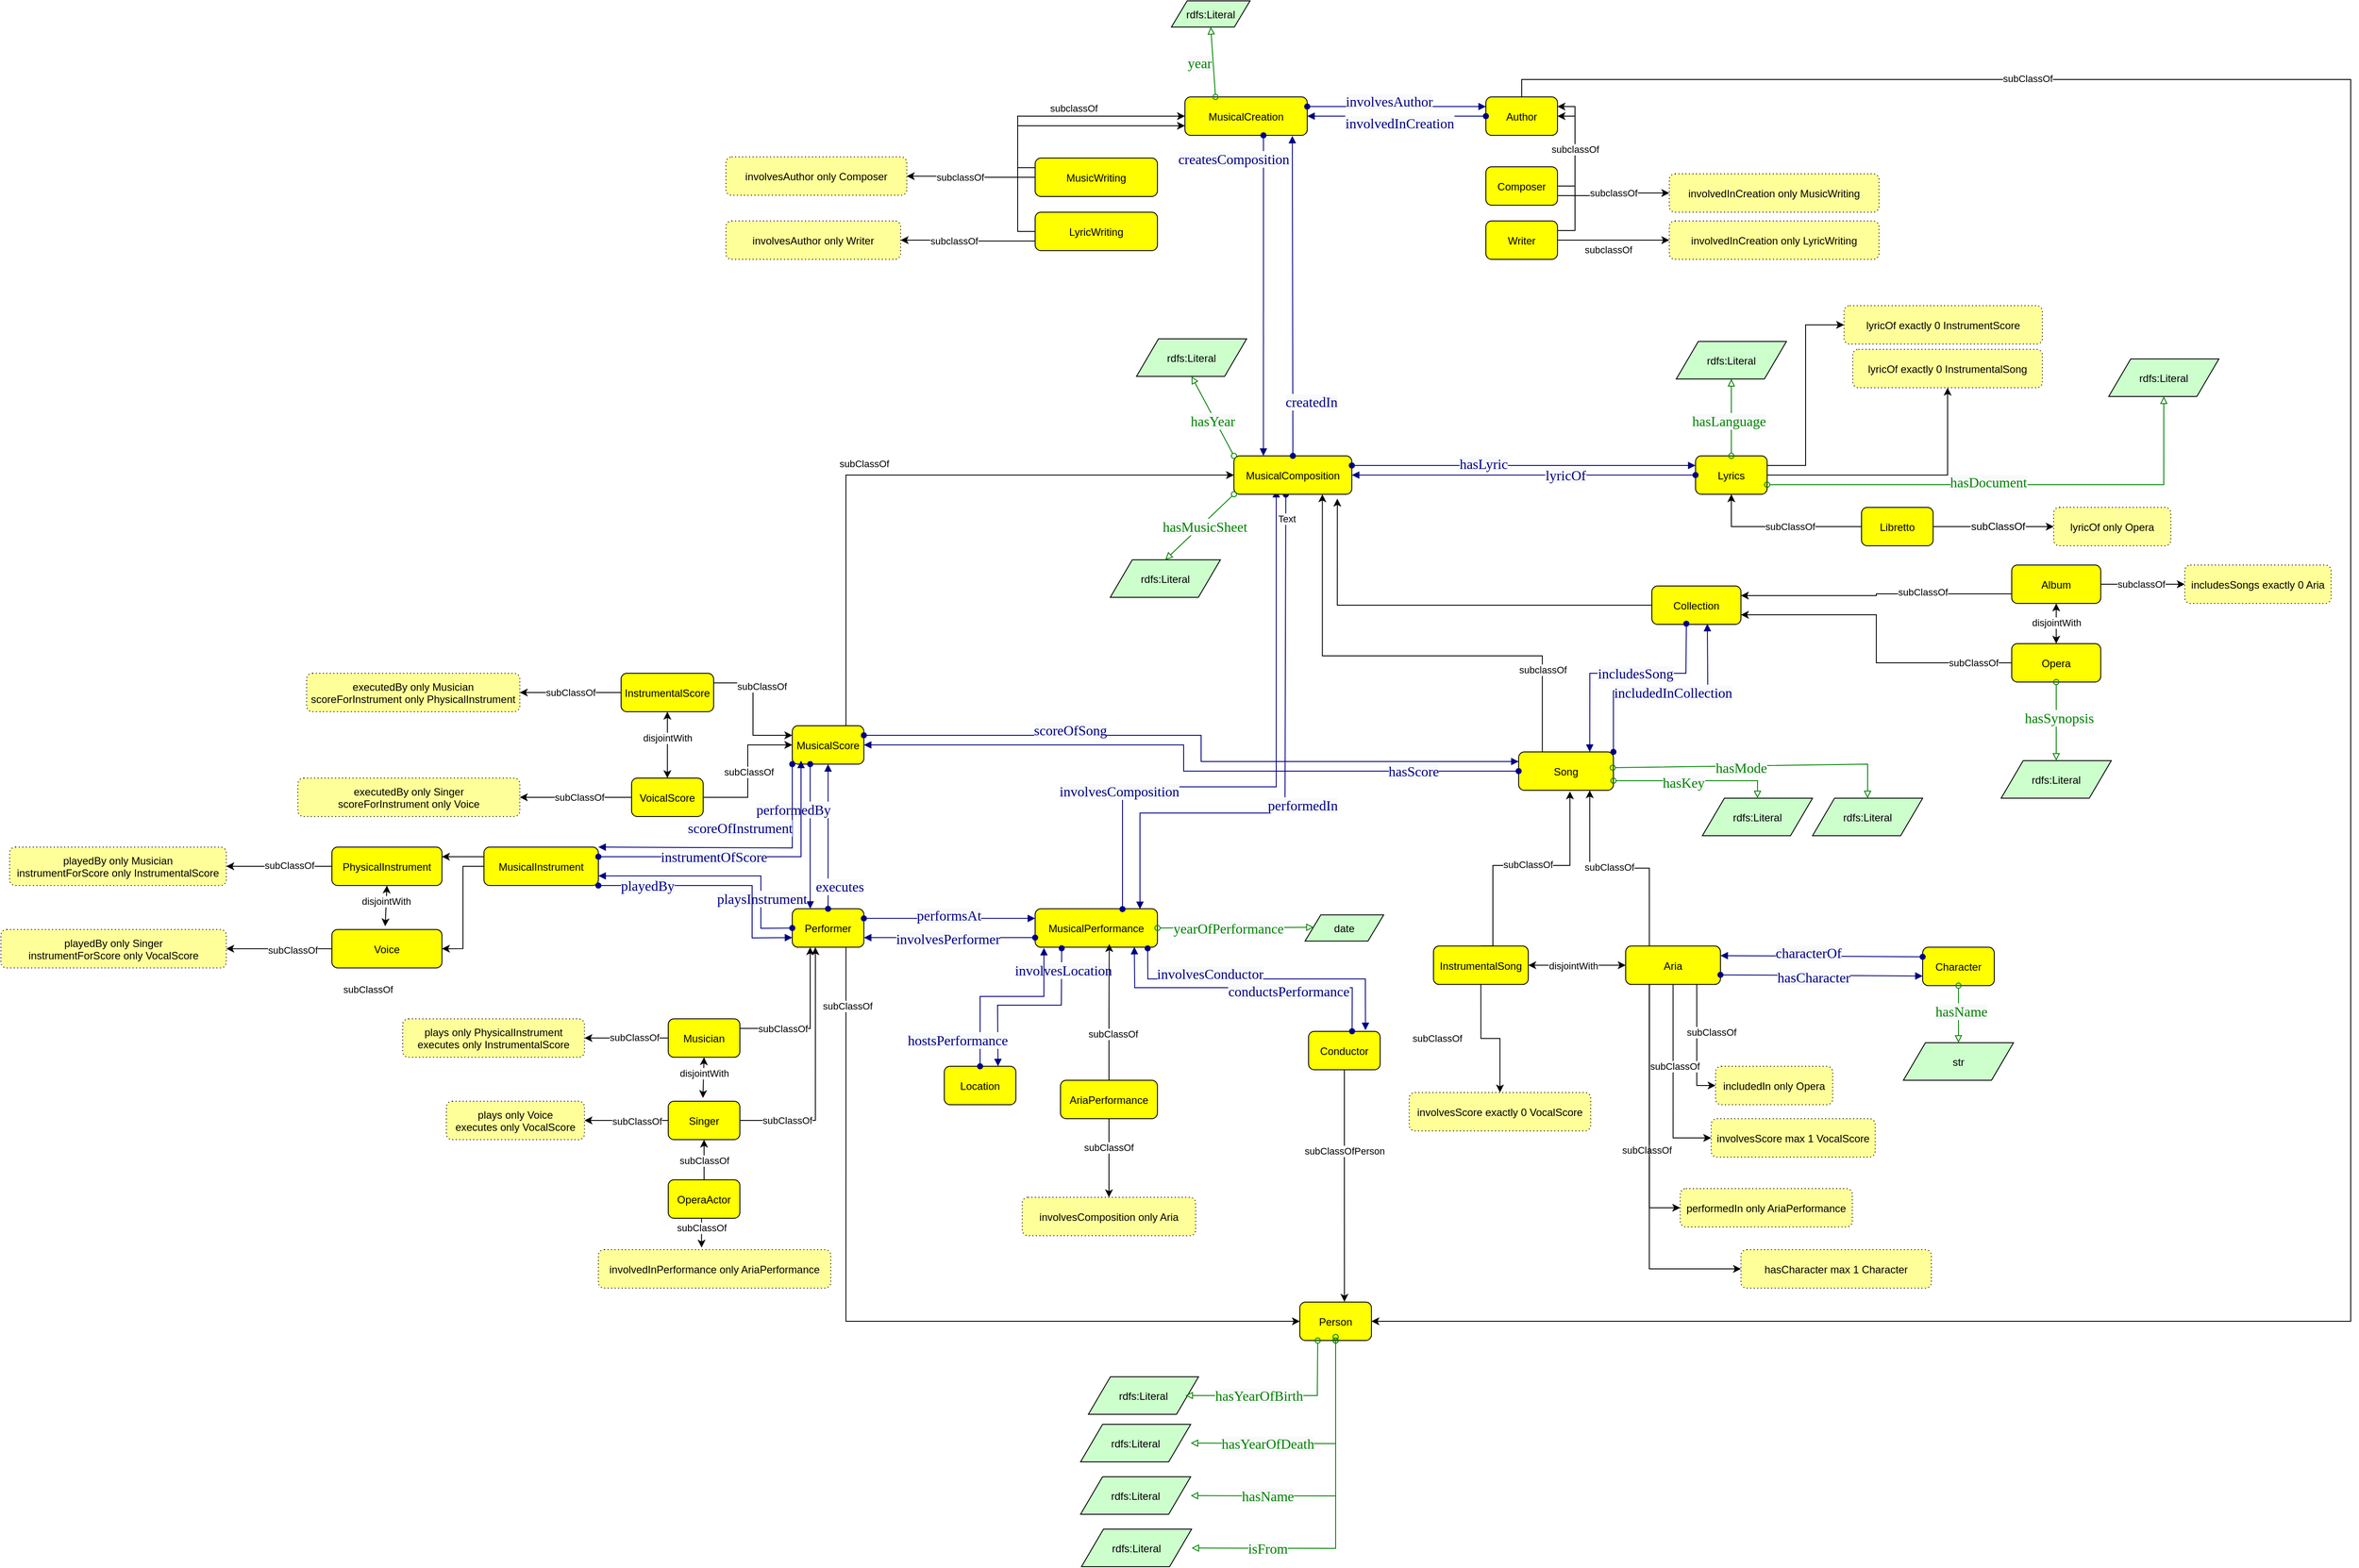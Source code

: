 <mxfile version="16.6.1" type="device"><diagram id="PXhZticDxshB7ba2NVFC" name="final version"><mxGraphModel dx="3667" dy="714" grid="1" gridSize="10" guides="1" tooltips="1" connect="1" arrows="1" fold="1" page="1" pageScale="1" pageWidth="827" pageHeight="1169" math="0" shadow="0"><root><mxCell id="XV5CLptgWq09bh0FQkoT-0"/><mxCell id="XV5CLptgWq09bh0FQkoT-1" parent="XV5CLptgWq09bh0FQkoT-0"/><mxCell id="XV5CLptgWq09bh0FQkoT-7" value="MusicalPerformance" style="graphMlID=n4;shape=rect;rounded=1;arcsize=30;fillColor=#ffff00;strokeColor=#000000;strokeWidth=1.0" parent="XV5CLptgWq09bh0FQkoT-1" vertex="1"><mxGeometry x="-796" y="1249.67" width="140" height="44" as="geometry"/></mxCell><mxCell id="XV5CLptgWq09bh0FQkoT-8" value="date" style="graphMlID=n6;shape=parallelogram;fillColor=#ccffcc;strokeColor=#000000;strokeWidth=1.0" parent="XV5CLptgWq09bh0FQkoT-1" vertex="1"><mxGeometry x="-487.02" y="1256.67" width="90" height="30" as="geometry"/></mxCell><mxCell id="XV5CLptgWq09bh0FQkoT-9" value="" style="graphMlID=e2;rounded=0;endArrow=block;strokeColor=#008000;strokeWidth=1.0;startArrow=oval;startFill=0;endFill=0;exitX=1;exitY=0.5;exitDx=0;exitDy=0;entryX=0.11;entryY=0.471;entryDx=0;entryDy=0;entryPerimeter=0;" parent="XV5CLptgWq09bh0FQkoT-1" source="XV5CLptgWq09bh0FQkoT-7" target="XV5CLptgWq09bh0FQkoT-8" edge="1"><mxGeometry relative="1" as="geometry"><mxPoint x="-826.03" y="1395.67" as="sourcePoint"/><mxPoint x="-606" y="1210" as="targetPoint"/><Array as="points"/></mxGeometry></mxCell><mxCell id="XV5CLptgWq09bh0FQkoT-10" value="&lt;font color=&quot;#008000&quot; face=&quot;dialog&quot;&gt;&lt;span style=&quot;font-size: 16px ; background-color: rgb(248 , 249 , 250)&quot;&gt;yearOfPerformance&lt;/span&gt;&lt;/font&gt;" style="text;html=1;align=center;verticalAlign=middle;resizable=0;points=[];labelBackgroundColor=#ffffff;" parent="XV5CLptgWq09bh0FQkoT-9" vertex="1" connectable="0"><mxGeometry x="-0.09" y="3" relative="1" as="geometry"><mxPoint x="-1" y="3" as="offset"/></mxGeometry></mxCell><mxCell id="XV5CLptgWq09bh0FQkoT-11" value="" style="graphMlID=e0;rounded=0;endArrow=block;strokeColor=#000080;strokeWidth=1.0;startArrow=oval;startFill=1;endFill=1;exitX=0.217;exitY=1.028;exitDx=0;exitDy=0;exitPerimeter=0;entryX=0.75;entryY=0;entryDx=0;entryDy=0;" parent="XV5CLptgWq09bh0FQkoT-1" source="XV5CLptgWq09bh0FQkoT-7" target="XV5CLptgWq09bh0FQkoT-141" edge="1"><mxGeometry relative="1" as="geometry"><mxPoint x="-736" y="1309.67" as="sourcePoint"/><mxPoint x="-766" y="1380" as="targetPoint"/><Array as="points"><mxPoint x="-766" y="1360"/><mxPoint x="-839" y="1360"/></Array></mxGeometry></mxCell><mxCell id="XV5CLptgWq09bh0FQkoT-12" value="&lt;span style=&quot;color: rgb(0 , 0 , 128) ; font-family: &amp;#34;dialog&amp;#34; ; font-size: 16px ; background-color: rgb(248 , 249 , 250)&quot;&gt;involvesLocation&lt;/span&gt;" style="text;html=1;align=center;verticalAlign=middle;resizable=0;points=[];labelBackgroundColor=#ffffff;" parent="XV5CLptgWq09bh0FQkoT-11" vertex="1" connectable="0"><mxGeometry x="-0.017" y="2" relative="1" as="geometry"><mxPoint x="39" y="-42" as="offset"/></mxGeometry></mxCell><mxCell id="XV5CLptgWq09bh0FQkoT-246" style="edgeStyle=orthogonalEdgeStyle;rounded=0;orthogonalLoop=1;jettySize=auto;html=1;exitX=0.25;exitY=0;exitDx=0;exitDy=0;entryX=0.75;entryY=1;entryDx=0;entryDy=0;" parent="XV5CLptgWq09bh0FQkoT-1" source="XV5CLptgWq09bh0FQkoT-21" target="XV5CLptgWq09bh0FQkoT-38" edge="1"><mxGeometry relative="1" as="geometry"><mxPoint x="-268.675" y="775" as="targetPoint"/><Array as="points"><mxPoint x="-215" y="960"/><mxPoint x="-467" y="960"/></Array></mxGeometry></mxCell><mxCell id="XV5CLptgWq09bh0FQkoT-247" value="subclassOf" style="edgeLabel;html=1;align=center;verticalAlign=middle;resizable=0;points=[];" parent="XV5CLptgWq09bh0FQkoT-246" vertex="1" connectable="0"><mxGeometry x="-0.656" relative="1" as="geometry"><mxPoint as="offset"/></mxGeometry></mxCell><mxCell id="XV5CLptgWq09bh0FQkoT-21" value="Song" style="graphMlID=n4;shape=rect;rounded=1;arcsize=30;fillColor=#ffff00;strokeColor=#000000;strokeWidth=1.0" parent="XV5CLptgWq09bh0FQkoT-1" vertex="1"><mxGeometry x="-242.52" y="1070" width="108.52" height="44" as="geometry"/></mxCell><mxCell id="XV5CLptgWq09bh0FQkoT-22" value="" style="graphMlID=e0;rounded=0;endArrow=block;strokeColor=#000080;strokeWidth=1.0;startArrow=oval;startFill=1;endFill=1;" parent="XV5CLptgWq09bh0FQkoT-1" edge="1"><mxGeometry relative="1" as="geometry"><mxPoint x="-696" y="1250" as="sourcePoint"/><mxPoint x="-520" y="770" as="targetPoint"/><Array as="points"><mxPoint x="-696" y="1110"/><mxPoint x="-520" y="1110"/></Array></mxGeometry></mxCell><mxCell id="XV5CLptgWq09bh0FQkoT-23" value="&lt;span style=&quot;color: rgb(0 , 0 , 128) ; font-family: &amp;#34;dialog&amp;#34; ; font-size: 16px ; background-color: rgb(248 , 249 , 250)&quot;&gt;involvesComposition&lt;/span&gt;" style="text;html=1;align=center;verticalAlign=middle;resizable=0;points=[];labelBackgroundColor=#ffffff;" parent="XV5CLptgWq09bh0FQkoT-22" vertex="1" connectable="0"><mxGeometry x="-0.017" y="2" relative="1" as="geometry"><mxPoint x="-178" y="11" as="offset"/></mxGeometry></mxCell><mxCell id="XV5CLptgWq09bh0FQkoT-24" value="" style="graphMlID=e0;rounded=0;endArrow=block;strokeColor=#000080;strokeWidth=1.0;startArrow=oval;startFill=1;endFill=1;exitX=0.44;exitY=1.009;exitDx=0;exitDy=0;exitPerimeter=0;" parent="XV5CLptgWq09bh0FQkoT-1" source="XV5CLptgWq09bh0FQkoT-38" edge="1"><mxGeometry relative="1" as="geometry"><mxPoint x="-243" y="1113" as="sourcePoint"/><mxPoint x="-676" y="1250" as="targetPoint"/><Array as="points"><mxPoint x="-510" y="1140"/><mxPoint x="-676" y="1140"/></Array></mxGeometry></mxCell><mxCell id="XV5CLptgWq09bh0FQkoT-25" value="&lt;span style=&quot;color: rgb(0 , 0 , 128) ; font-family: &amp;#34;dialog&amp;#34; ; font-size: 16px ; background-color: rgb(248 , 249 , 250)&quot;&gt;performedIn&lt;/span&gt;" style="text;html=1;align=center;verticalAlign=middle;resizable=0;points=[];labelBackgroundColor=#ffffff;" parent="XV5CLptgWq09bh0FQkoT-24" vertex="1" connectable="0"><mxGeometry x="-0.017" y="2" relative="1" as="geometry"><mxPoint x="18" y="40" as="offset"/></mxGeometry></mxCell><mxCell id="VS4_SvqdHFr8lKUdqQA_-10" value="Text" style="edgeLabel;html=1;align=center;verticalAlign=middle;resizable=0;points=[];" parent="XV5CLptgWq09bh0FQkoT-24" vertex="1" connectable="0"><mxGeometry x="-0.914" y="1" relative="1" as="geometry"><mxPoint as="offset"/></mxGeometry></mxCell><mxCell id="XV5CLptgWq09bh0FQkoT-26" value="MusicalCreation" style="graphMlID=n4;shape=rect;rounded=1;arcsize=30;fillColor=#ffff00;strokeColor=#000000;strokeWidth=1.0" parent="XV5CLptgWq09bh0FQkoT-1" vertex="1"><mxGeometry x="-624.52" y="320.0" width="140" height="44" as="geometry"/></mxCell><mxCell id="XV5CLptgWq09bh0FQkoT-27" value="rdfs:Literal" style="graphMlID=n6;shape=parallelogram;fillColor=#ccffcc;strokeColor=#000000;strokeWidth=1.0" parent="XV5CLptgWq09bh0FQkoT-1" vertex="1"><mxGeometry x="-640.0" y="210.0" width="90" height="30" as="geometry"/></mxCell><mxCell id="XV5CLptgWq09bh0FQkoT-269" style="edgeStyle=orthogonalEdgeStyle;rounded=0;orthogonalLoop=1;jettySize=auto;html=1;exitX=0.5;exitY=0;exitDx=0;exitDy=0;entryX=1;entryY=0.5;entryDx=0;entryDy=0;" parent="XV5CLptgWq09bh0FQkoT-1" source="XV5CLptgWq09bh0FQkoT-28" target="XV5CLptgWq09bh0FQkoT-189" edge="1"><mxGeometry relative="1" as="geometry"><mxPoint x="340" y="620" as="targetPoint"/><Array as="points"><mxPoint x="-239" y="300"/><mxPoint x="710" y="300"/><mxPoint x="710" y="1722"/></Array></mxGeometry></mxCell><mxCell id="XV5CLptgWq09bh0FQkoT-270" value="subClassOf" style="edgeLabel;html=1;align=center;verticalAlign=middle;resizable=0;points=[];" parent="XV5CLptgWq09bh0FQkoT-269" vertex="1" connectable="0"><mxGeometry x="-0.659" y="1" relative="1" as="geometry"><mxPoint as="offset"/></mxGeometry></mxCell><mxCell id="XV5CLptgWq09bh0FQkoT-28" value="Author" style="graphMlID=n4;shape=rect;rounded=1;arcsize=30;fillColor=#ffff00;strokeColor=#000000;strokeWidth=1.0" parent="XV5CLptgWq09bh0FQkoT-1" vertex="1"><mxGeometry x="-280.0" y="320.0" width="81.968" height="44" as="geometry"/></mxCell><mxCell id="XV5CLptgWq09bh0FQkoT-29" value="" style="graphMlID=e2;rounded=0;endArrow=block;strokeColor=#008000;strokeWidth=1.0;startArrow=oval;startFill=0;endFill=0;exitX=0.25;exitY=0;exitDx=0;exitDy=0;entryX=0.5;entryY=1;entryDx=0;entryDy=0;" parent="XV5CLptgWq09bh0FQkoT-1" source="XV5CLptgWq09bh0FQkoT-26" target="XV5CLptgWq09bh0FQkoT-27" edge="1"><mxGeometry relative="1" as="geometry"><mxPoint x="-627.52" y="337.0" as="sourcePoint"/><mxPoint x="-689.42" y="270" as="targetPoint"/><Array as="points"/></mxGeometry></mxCell><mxCell id="XV5CLptgWq09bh0FQkoT-30" value="&lt;font color=&quot;#008000&quot; face=&quot;dialog&quot;&gt;&lt;span style=&quot;font-size: 16px ; background-color: rgb(248 , 249 , 250)&quot;&gt;year&lt;/span&gt;&lt;/font&gt;" style="text;html=1;align=center;verticalAlign=middle;resizable=0;points=[];labelBackgroundColor=#ffffff;" parent="XV5CLptgWq09bh0FQkoT-29" vertex="1" connectable="0"><mxGeometry x="-0.09" y="3" relative="1" as="geometry"><mxPoint x="-13" y="-3" as="offset"/></mxGeometry></mxCell><mxCell id="XV5CLptgWq09bh0FQkoT-31" value="" style="graphMlID=e0;rounded=0;endArrow=block;strokeColor=#000080;strokeWidth=1.0;startArrow=oval;startFill=1;endFill=1;exitX=1;exitY=0.25;exitDx=0;exitDy=0;entryX=0;entryY=0.25;entryDx=0;entryDy=0;" parent="XV5CLptgWq09bh0FQkoT-1" source="XV5CLptgWq09bh0FQkoT-26" target="XV5CLptgWq09bh0FQkoT-28" edge="1"><mxGeometry relative="1" as="geometry"><mxPoint x="-280.1" y="397.0" as="sourcePoint"/><mxPoint x="-199" y="410" as="targetPoint"/><Array as="points"/></mxGeometry></mxCell><mxCell id="XV5CLptgWq09bh0FQkoT-32" value="&lt;span style=&quot;color: rgb(0 , 0 , 128) ; font-family: &amp;#34;dialog&amp;#34; ; font-size: 16px ; background-color: rgb(248 , 249 , 250)&quot;&gt;involvesAuthor&lt;br&gt;&lt;/span&gt;" style="text;html=1;align=center;verticalAlign=middle;resizable=0;points=[];labelBackgroundColor=#ffffff;rotation=0;" parent="XV5CLptgWq09bh0FQkoT-31" vertex="1" connectable="0"><mxGeometry x="-0.017" y="2" relative="1" as="geometry"><mxPoint x="-7" y="-4" as="offset"/></mxGeometry></mxCell><mxCell id="XV5CLptgWq09bh0FQkoT-33" value="" style="graphMlID=e0;rounded=0;endArrow=block;strokeColor=#000080;strokeWidth=1.0;startArrow=oval;startFill=1;endFill=1;exitX=0;exitY=0.5;exitDx=0;exitDy=0;entryX=1;entryY=0.5;entryDx=0;entryDy=0;" parent="XV5CLptgWq09bh0FQkoT-1" source="XV5CLptgWq09bh0FQkoT-28" target="XV5CLptgWq09bh0FQkoT-26" edge="1"><mxGeometry relative="1" as="geometry"><mxPoint x="-130" y="345" as="sourcePoint"/><mxPoint x="-310" y="390" as="targetPoint"/><Array as="points"/></mxGeometry></mxCell><mxCell id="XV5CLptgWq09bh0FQkoT-34" value="&lt;span style=&quot;color: rgb(0 , 0 , 128) ; font-family: &amp;#34;dialog&amp;#34; ; font-size: 16px ; background-color: rgb(248 , 249 , 250)&quot;&gt;involvedInCreation&lt;br&gt;&lt;/span&gt;" style="text;html=1;align=center;verticalAlign=middle;resizable=0;points=[];labelBackgroundColor=#ffffff;rotation=0;" parent="XV5CLptgWq09bh0FQkoT-33" vertex="1" connectable="0"><mxGeometry x="-0.017" y="2" relative="1" as="geometry"><mxPoint x="1" y="6" as="offset"/></mxGeometry></mxCell><mxCell id="XV5CLptgWq09bh0FQkoT-37" style="edgeStyle=orthogonalEdgeStyle;rounded=0;orthogonalLoop=1;jettySize=auto;html=1;exitX=0;exitY=0.5;exitDx=0;exitDy=0;" parent="XV5CLptgWq09bh0FQkoT-1" source="XV5CLptgWq09bh0FQkoT-38" edge="1"><mxGeometry relative="1" as="geometry"><mxPoint x="-568.634" y="753.111" as="targetPoint"/></mxGeometry></mxCell><mxCell id="XV5CLptgWq09bh0FQkoT-38" value="MusicalComposition" style="graphMlID=n4;shape=rect;rounded=1;arcsize=30;fillColor=#ffff00;strokeColor=#000000;strokeWidth=1.0" parent="XV5CLptgWq09bh0FQkoT-1" vertex="1"><mxGeometry x="-568.43" y="731" width="134.97" height="44" as="geometry"/></mxCell><mxCell id="XV5CLptgWq09bh0FQkoT-271" style="edgeStyle=orthogonalEdgeStyle;rounded=0;orthogonalLoop=1;jettySize=auto;html=1;exitX=1;exitY=0.5;exitDx=0;exitDy=0;" parent="XV5CLptgWq09bh0FQkoT-1" source="XV5CLptgWq09bh0FQkoT-55" target="XV5CLptgWq09bh0FQkoT-272" edge="1"><mxGeometry relative="1" as="geometry"><mxPoint x="180.0" y="740" as="targetPoint"/></mxGeometry></mxCell><mxCell id="XV5CLptgWq09bh0FQkoT-278" style="edgeStyle=orthogonalEdgeStyle;rounded=0;orthogonalLoop=1;jettySize=auto;html=1;exitX=1;exitY=0.25;exitDx=0;exitDy=0;entryX=0;entryY=0.5;entryDx=0;entryDy=0;" parent="XV5CLptgWq09bh0FQkoT-1" source="XV5CLptgWq09bh0FQkoT-55" target="XV5CLptgWq09bh0FQkoT-279" edge="1"><mxGeometry relative="1" as="geometry"><mxPoint x="200.0" y="700" as="targetPoint"/></mxGeometry></mxCell><mxCell id="XV5CLptgWq09bh0FQkoT-55" value="Lyrics" style="graphMlID=n4;shape=rect;rounded=1;arcsize=30;fillColor=#ffff00;strokeColor=#000000;strokeWidth=1.0" parent="XV5CLptgWq09bh0FQkoT-1" vertex="1"><mxGeometry x="-40" y="731" width="81.968" height="44" as="geometry"/></mxCell><mxCell id="XV5CLptgWq09bh0FQkoT-273" style="edgeStyle=orthogonalEdgeStyle;rounded=0;orthogonalLoop=1;jettySize=auto;html=1;exitX=0;exitY=0.5;exitDx=0;exitDy=0;entryX=0.877;entryY=1.114;entryDx=0;entryDy=0;entryPerimeter=0;" parent="XV5CLptgWq09bh0FQkoT-1" source="XV5CLptgWq09bh0FQkoT-66" target="XV5CLptgWq09bh0FQkoT-38" edge="1"><mxGeometry relative="1" as="geometry"/></mxCell><mxCell id="XV5CLptgWq09bh0FQkoT-66" value="Collection" style="graphMlID=n4;shape=rect;rounded=1;arcsize=30;fillColor=#ffff00;strokeColor=#000000;strokeWidth=1.0" parent="XV5CLptgWq09bh0FQkoT-1" vertex="1"><mxGeometry x="-90.0" y="880" width="101.97" height="44" as="geometry"/></mxCell><mxCell id="XV5CLptgWq09bh0FQkoT-67" style="edgeStyle=orthogonalEdgeStyle;rounded=0;orthogonalLoop=1;jettySize=auto;html=1;exitX=0;exitY=0.5;exitDx=0;exitDy=0;entryX=1;entryY=0.75;entryDx=0;entryDy=0;" parent="XV5CLptgWq09bh0FQkoT-1" source="XV5CLptgWq09bh0FQkoT-69" target="XV5CLptgWq09bh0FQkoT-66" edge="1"><mxGeometry relative="1" as="geometry"/></mxCell><mxCell id="XV5CLptgWq09bh0FQkoT-68" value="subClassOf" style="edgeLabel;html=1;align=center;verticalAlign=middle;resizable=0;points=[];" parent="XV5CLptgWq09bh0FQkoT-67" vertex="1" connectable="0"><mxGeometry x="-0.683" relative="1" as="geometry"><mxPoint x="14" as="offset"/></mxGeometry></mxCell><mxCell id="XV5CLptgWq09bh0FQkoT-69" value="Opera" style="graphMlID=n4;shape=rect;rounded=1;arcsize=30;fillColor=#ffff00;strokeColor=#000000;strokeWidth=1.0" parent="XV5CLptgWq09bh0FQkoT-1" vertex="1"><mxGeometry x="321.92" y="946" width="101.97" height="44" as="geometry"/></mxCell><mxCell id="XV5CLptgWq09bh0FQkoT-70" style="edgeStyle=orthogonalEdgeStyle;rounded=0;orthogonalLoop=1;jettySize=auto;html=1;exitX=0;exitY=0.75;exitDx=0;exitDy=0;entryX=1;entryY=0.25;entryDx=0;entryDy=0;" parent="XV5CLptgWq09bh0FQkoT-1" source="XV5CLptgWq09bh0FQkoT-73" target="XV5CLptgWq09bh0FQkoT-66" edge="1"><mxGeometry relative="1" as="geometry"><mxPoint x="690" y="920" as="targetPoint"/></mxGeometry></mxCell><mxCell id="XV5CLptgWq09bh0FQkoT-71" value="subClassOf" style="edgeLabel;html=1;align=center;verticalAlign=middle;resizable=0;points=[];" parent="XV5CLptgWq09bh0FQkoT-70" vertex="1" connectable="0"><mxGeometry x="-0.458" y="-1" relative="1" as="geometry"><mxPoint x="-18" y="-1" as="offset"/></mxGeometry></mxCell><mxCell id="XV5CLptgWq09bh0FQkoT-72" style="edgeStyle=orthogonalEdgeStyle;rounded=0;orthogonalLoop=1;jettySize=auto;html=1;exitX=1;exitY=0.5;exitDx=0;exitDy=0;" parent="XV5CLptgWq09bh0FQkoT-1" source="XV5CLptgWq09bh0FQkoT-73" target="XV5CLptgWq09bh0FQkoT-179" edge="1"><mxGeometry relative="1" as="geometry"><mxPoint x="218.92" y="878.125" as="targetPoint"/></mxGeometry></mxCell><mxCell id="XV5CLptgWq09bh0FQkoT-276" value="subclassOf" style="edgeLabel;html=1;align=center;verticalAlign=middle;resizable=0;points=[];" parent="XV5CLptgWq09bh0FQkoT-72" vertex="1" connectable="0"><mxGeometry x="-0.256" y="-2" relative="1" as="geometry"><mxPoint x="10" y="-2" as="offset"/></mxGeometry></mxCell><mxCell id="XV5CLptgWq09bh0FQkoT-73" value="Album" style="graphMlID=n4;shape=rect;rounded=1;arcsize=30;fillColor=#ffff00;strokeColor=#000000;strokeWidth=1.0" parent="XV5CLptgWq09bh0FQkoT-1" vertex="1"><mxGeometry x="321.92" y="856" width="101.97" height="44" as="geometry"/></mxCell><mxCell id="XV5CLptgWq09bh0FQkoT-74" value="" style="graphMlID=e0;rounded=0;endArrow=block;strokeColor=#000080;strokeWidth=1.0;startArrow=oval;startFill=1;endFill=1;exitX=1;exitY=0;exitDx=0;exitDy=0;entryX=0.623;entryY=0.984;entryDx=0;entryDy=0;entryPerimeter=0;" parent="XV5CLptgWq09bh0FQkoT-1" source="XV5CLptgWq09bh0FQkoT-21" target="XV5CLptgWq09bh0FQkoT-66" edge="1"><mxGeometry relative="1" as="geometry"><mxPoint x="-104" y="1122" as="sourcePoint"/><mxPoint x="14" y="1120" as="targetPoint"/><Array as="points"><mxPoint x="-134" y="1000"/><mxPoint x="-26" y="1000"/></Array></mxGeometry></mxCell><mxCell id="XV5CLptgWq09bh0FQkoT-75" value="&lt;span style=&quot;color: rgb(0 , 0 , 128) ; font-family: &amp;#34;dialog&amp;#34; ; font-size: 16px ; background-color: rgb(248 , 249 , 250)&quot;&gt;includedInCollection&lt;/span&gt;" style="text;html=1;align=center;verticalAlign=middle;resizable=0;points=[];labelBackgroundColor=#ffffff;" parent="XV5CLptgWq09bh0FQkoT-74" vertex="1" connectable="0"><mxGeometry x="-0.017" y="2" relative="1" as="geometry"><mxPoint x="13" y="4" as="offset"/></mxGeometry></mxCell><mxCell id="XV5CLptgWq09bh0FQkoT-76" value="" style="graphMlID=e0;rounded=0;endArrow=block;strokeColor=#000080;strokeWidth=1.0;startArrow=oval;startFill=1;endFill=1;entryX=0.75;entryY=0;entryDx=0;entryDy=0;exitX=0.387;exitY=0.982;exitDx=0;exitDy=0;exitPerimeter=0;" parent="XV5CLptgWq09bh0FQkoT-1" source="XV5CLptgWq09bh0FQkoT-66" target="XV5CLptgWq09bh0FQkoT-21" edge="1"><mxGeometry relative="1" as="geometry"><mxPoint x="-80" y="930" as="sourcePoint"/><mxPoint x="24" y="1130" as="targetPoint"/><Array as="points"><mxPoint x="-51" y="980"/><mxPoint x="-161" y="980"/></Array></mxGeometry></mxCell><mxCell id="XV5CLptgWq09bh0FQkoT-77" value="&lt;span style=&quot;color: rgb(0 , 0 , 128) ; font-family: &amp;#34;dialog&amp;#34; ; font-size: 16px ; background-color: rgb(248 , 249 , 250)&quot;&gt;includesSong&lt;/span&gt;" style="text;html=1;align=center;verticalAlign=middle;resizable=0;points=[];labelBackgroundColor=#ffffff;" parent="XV5CLptgWq09bh0FQkoT-76" vertex="1" connectable="0"><mxGeometry x="-0.017" y="2" relative="1" as="geometry"><mxPoint x="11" y="-2" as="offset"/></mxGeometry></mxCell><mxCell id="XV5CLptgWq09bh0FQkoT-78" style="edgeStyle=orthogonalEdgeStyle;rounded=0;orthogonalLoop=1;jettySize=auto;html=1;exitX=0.5;exitY=0;exitDx=0;exitDy=0;entryX=0.541;entryY=1.029;entryDx=0;entryDy=0;entryPerimeter=0;" parent="XV5CLptgWq09bh0FQkoT-1" source="XV5CLptgWq09bh0FQkoT-82" target="XV5CLptgWq09bh0FQkoT-21" edge="1"><mxGeometry relative="1" as="geometry"><Array as="points"><mxPoint x="-272" y="1292"/><mxPoint x="-272" y="1200"/><mxPoint x="-184" y="1200"/></Array></mxGeometry></mxCell><mxCell id="XV5CLptgWq09bh0FQkoT-79" value="subClassOf" style="edgeLabel;html=1;align=center;verticalAlign=middle;resizable=0;points=[];" parent="XV5CLptgWq09bh0FQkoT-78" vertex="1" connectable="0"><mxGeometry x="0.622" y="1" relative="1" as="geometry"><mxPoint x="-47" y="31" as="offset"/></mxGeometry></mxCell><mxCell id="XV5CLptgWq09bh0FQkoT-80" style="edgeStyle=orthogonalEdgeStyle;rounded=0;orthogonalLoop=1;jettySize=auto;html=1;exitX=0.5;exitY=1;exitDx=0;exitDy=0;" parent="XV5CLptgWq09bh0FQkoT-1" source="XV5CLptgWq09bh0FQkoT-82" target="XV5CLptgWq09bh0FQkoT-114" edge="1"><mxGeometry relative="1" as="geometry"/></mxCell><mxCell id="XV5CLptgWq09bh0FQkoT-81" value="subClassOf" style="edgeLabel;html=1;align=center;verticalAlign=middle;resizable=0;points=[];" parent="XV5CLptgWq09bh0FQkoT-80" vertex="1" connectable="0"><mxGeometry x="-0.026" relative="1" as="geometry"><mxPoint x="-60" as="offset"/></mxGeometry></mxCell><mxCell id="XV5CLptgWq09bh0FQkoT-82" value="InstrumentalSong" style="graphMlID=n4;shape=rect;rounded=1;arcsize=30;fillColor=#ffff00;strokeColor=#000000;strokeWidth=1.0" parent="XV5CLptgWq09bh0FQkoT-1" vertex="1"><mxGeometry x="-340" y="1292.3" width="108.52" height="44" as="geometry"/></mxCell><mxCell id="XV5CLptgWq09bh0FQkoT-83" style="edgeStyle=orthogonalEdgeStyle;rounded=0;orthogonalLoop=1;jettySize=auto;html=1;exitX=0.75;exitY=1;exitDx=0;exitDy=0;entryX=0;entryY=0.5;entryDx=0;entryDy=0;" parent="XV5CLptgWq09bh0FQkoT-1" source="XV5CLptgWq09bh0FQkoT-89" target="XV5CLptgWq09bh0FQkoT-108" edge="1"><mxGeometry relative="1" as="geometry"/></mxCell><mxCell id="XV5CLptgWq09bh0FQkoT-84" value="subClassOf" style="edgeLabel;html=1;align=center;verticalAlign=middle;resizable=0;points=[];" parent="XV5CLptgWq09bh0FQkoT-83" vertex="1" connectable="0"><mxGeometry x="0.299" relative="1" as="geometry"><mxPoint x="16" y="-35" as="offset"/></mxGeometry></mxCell><mxCell id="XV5CLptgWq09bh0FQkoT-85" style="edgeStyle=orthogonalEdgeStyle;rounded=0;orthogonalLoop=1;jettySize=auto;html=1;exitX=0.5;exitY=1;exitDx=0;exitDy=0;entryX=0;entryY=0.5;entryDx=0;entryDy=0;" parent="XV5CLptgWq09bh0FQkoT-1" source="XV5CLptgWq09bh0FQkoT-89" target="XV5CLptgWq09bh0FQkoT-113" edge="1"><mxGeometry relative="1" as="geometry"><mxPoint y="1600" as="targetPoint"/><Array as="points"><mxPoint x="-66" y="1512"/></Array></mxGeometry></mxCell><mxCell id="XV5CLptgWq09bh0FQkoT-86" value="subClassOf" style="edgeLabel;html=1;align=center;verticalAlign=middle;resizable=0;points=[];" parent="XV5CLptgWq09bh0FQkoT-85" vertex="1" connectable="0"><mxGeometry x="-0.147" y="1" relative="1" as="geometry"><mxPoint as="offset"/></mxGeometry></mxCell><mxCell id="XV5CLptgWq09bh0FQkoT-87" style="edgeStyle=orthogonalEdgeStyle;rounded=0;orthogonalLoop=1;jettySize=auto;html=1;exitX=0.25;exitY=0;exitDx=0;exitDy=0;entryX=0.75;entryY=1;entryDx=0;entryDy=0;" parent="XV5CLptgWq09bh0FQkoT-1" source="XV5CLptgWq09bh0FQkoT-89" target="XV5CLptgWq09bh0FQkoT-21" edge="1"><mxGeometry relative="1" as="geometry"/></mxCell><mxCell id="XV5CLptgWq09bh0FQkoT-88" value="subClassOf" style="edgeLabel;html=1;align=center;verticalAlign=middle;resizable=0;points=[];" parent="XV5CLptgWq09bh0FQkoT-87" vertex="1" connectable="0"><mxGeometry x="0.101" y="-1" relative="1" as="geometry"><mxPoint as="offset"/></mxGeometry></mxCell><mxCell id="XV5CLptgWq09bh0FQkoT-280" style="edgeStyle=orthogonalEdgeStyle;rounded=0;orthogonalLoop=1;jettySize=auto;html=1;exitX=0.25;exitY=1;exitDx=0;exitDy=0;entryX=0;entryY=0.5;entryDx=0;entryDy=0;" parent="XV5CLptgWq09bh0FQkoT-1" source="XV5CLptgWq09bh0FQkoT-89" target="XV5CLptgWq09bh0FQkoT-281" edge="1"><mxGeometry relative="1" as="geometry"><mxPoint x="-40" y="1590.0" as="targetPoint"/></mxGeometry></mxCell><mxCell id="XV5CLptgWq09bh0FQkoT-282" value="subClassOf" style="edgeLabel;html=1;align=center;verticalAlign=middle;resizable=0;points=[];" parent="XV5CLptgWq09bh0FQkoT-280" vertex="1" connectable="0"><mxGeometry x="0.3" y="-3" relative="1" as="geometry"><mxPoint as="offset"/></mxGeometry></mxCell><mxCell id="XV5CLptgWq09bh0FQkoT-283" style="edgeStyle=orthogonalEdgeStyle;rounded=0;orthogonalLoop=1;jettySize=auto;html=1;exitX=0.25;exitY=1;exitDx=0;exitDy=0;entryX=0;entryY=0.5;entryDx=0;entryDy=0;" parent="XV5CLptgWq09bh0FQkoT-1" source="XV5CLptgWq09bh0FQkoT-89" target="XV5CLptgWq09bh0FQkoT-284" edge="1"><mxGeometry relative="1" as="geometry"><mxPoint x="-80" y="1672.5" as="targetPoint"/></mxGeometry></mxCell><mxCell id="XV5CLptgWq09bh0FQkoT-89" value="Aria" style="graphMlID=n4;shape=rect;rounded=1;arcsize=30;fillColor=#ffff00;strokeColor=#000000;strokeWidth=1.0" parent="XV5CLptgWq09bh0FQkoT-1" vertex="1"><mxGeometry x="-120" y="1292.3" width="108.52" height="44" as="geometry"/></mxCell><mxCell id="XV5CLptgWq09bh0FQkoT-90" style="edgeStyle=orthogonalEdgeStyle;rounded=0;orthogonalLoop=1;jettySize=auto;html=1;exitX=0;exitY=0.5;exitDx=0;exitDy=0;entryX=0.5;entryY=1;entryDx=0;entryDy=0;" parent="XV5CLptgWq09bh0FQkoT-1" source="XV5CLptgWq09bh0FQkoT-92" target="XV5CLptgWq09bh0FQkoT-55" edge="1"><mxGeometry relative="1" as="geometry"/></mxCell><mxCell id="XV5CLptgWq09bh0FQkoT-91" value="subClassOf" style="edgeLabel;html=1;align=center;verticalAlign=middle;resizable=0;points=[];" parent="XV5CLptgWq09bh0FQkoT-90" vertex="1" connectable="0"><mxGeometry x="-0.114" relative="1" as="geometry"><mxPoint as="offset"/></mxGeometry></mxCell><mxCell id="XV5CLptgWq09bh0FQkoT-92" value="Libretto" style="graphMlID=n4;shape=rect;rounded=1;arcsize=30;fillColor=#ffff00;strokeColor=#000000;strokeWidth=1.0" parent="XV5CLptgWq09bh0FQkoT-1" vertex="1"><mxGeometry x="150" y="790" width="81.968" height="44" as="geometry"/></mxCell><mxCell id="XV5CLptgWq09bh0FQkoT-93" value="lyricOf only Opera" style="graphMlID=n5;shape=rect;rounded=1;arcsize=30;fillColor=#ffff99;strokeColor=#000000;strokeWidth=1.0;dashed=1;dashPattern=1 3" parent="XV5CLptgWq09bh0FQkoT-1" vertex="1"><mxGeometry x="370" y="790" width="134.093" height="44" as="geometry"/></mxCell><mxCell id="XV5CLptgWq09bh0FQkoT-94" style="edgeStyle=orthogonalEdgeStyle;rounded=0;orthogonalLoop=1;jettySize=auto;html=1;exitX=0.75;exitY=0;exitDx=0;exitDy=0;entryX=0;entryY=0.5;entryDx=0;entryDy=0;" parent="XV5CLptgWq09bh0FQkoT-1" source="XV5CLptgWq09bh0FQkoT-96" target="XV5CLptgWq09bh0FQkoT-38" edge="1"><mxGeometry relative="1" as="geometry"><mxPoint x="-240" y="840" as="targetPoint"/><Array as="points"><mxPoint x="-1013" y="753"/></Array></mxGeometry></mxCell><mxCell id="XV5CLptgWq09bh0FQkoT-95" value="subClassOf" style="edgeLabel;html=1;align=center;verticalAlign=middle;resizable=0;points=[];" parent="XV5CLptgWq09bh0FQkoT-94" vertex="1" connectable="0"><mxGeometry x="0.132" y="2" relative="1" as="geometry"><mxPoint x="-107" y="-11" as="offset"/></mxGeometry></mxCell><mxCell id="XV5CLptgWq09bh0FQkoT-96" value="MusicalScore" style="graphMlID=n4;shape=rect;rounded=1;arcsize=30;fillColor=#ffff00;strokeColor=#000000;strokeWidth=1.0" parent="XV5CLptgWq09bh0FQkoT-1" vertex="1"><mxGeometry x="-1074.03" y="1040" width="81.968" height="44" as="geometry"/></mxCell><mxCell id="XV5CLptgWq09bh0FQkoT-97" value="" style="endArrow=classic;html=1;textDirection=ltr;rounded=0;exitX=1;exitY=0.5;exitDx=0;exitDy=0;" parent="XV5CLptgWq09bh0FQkoT-1" source="XV5CLptgWq09bh0FQkoT-92" target="XV5CLptgWq09bh0FQkoT-93" edge="1"><mxGeometry width="50" height="50" relative="1" as="geometry"><mxPoint x="-86" y="691" as="sourcePoint"/><mxPoint x="444" y="677.5" as="targetPoint"/></mxGeometry></mxCell><mxCell id="XV5CLptgWq09bh0FQkoT-98" value="subClassOf" style="text;html=1;align=center;verticalAlign=middle;resizable=0;points=[];labelBackgroundColor=#ffffff;rotation=0;strokeColor=#0000FF;fillColor=none;" parent="XV5CLptgWq09bh0FQkoT-97" vertex="1" connectable="0"><mxGeometry x="-0.221" relative="1" as="geometry"><mxPoint x="19.95" as="offset"/></mxGeometry></mxCell><mxCell id="XV5CLptgWq09bh0FQkoT-99" style="edgeStyle=orthogonalEdgeStyle;rounded=0;orthogonalLoop=1;jettySize=auto;html=1;exitX=1;exitY=0.25;exitDx=0;exitDy=0;entryX=0;entryY=0.25;entryDx=0;entryDy=0;" parent="XV5CLptgWq09bh0FQkoT-1" source="XV5CLptgWq09bh0FQkoT-102" target="XV5CLptgWq09bh0FQkoT-96" edge="1"><mxGeometry relative="1" as="geometry"/></mxCell><mxCell id="XV5CLptgWq09bh0FQkoT-100" value="subClassOf" style="edgeLabel;html=1;align=center;verticalAlign=middle;resizable=0;points=[];" parent="XV5CLptgWq09bh0FQkoT-99" vertex="1" connectable="0"><mxGeometry x="-0.344" y="1" relative="1" as="geometry"><mxPoint x="9" as="offset"/></mxGeometry></mxCell><mxCell id="XV5CLptgWq09bh0FQkoT-101" value="subClassOf" style="edgeStyle=orthogonalEdgeStyle;rounded=0;orthogonalLoop=1;jettySize=auto;html=1;exitX=0;exitY=0.5;exitDx=0;exitDy=0;entryX=1;entryY=0.5;entryDx=0;entryDy=0;" parent="XV5CLptgWq09bh0FQkoT-1" source="XV5CLptgWq09bh0FQkoT-102" target="XV5CLptgWq09bh0FQkoT-166" edge="1"><mxGeometry relative="1" as="geometry"/></mxCell><mxCell id="XV5CLptgWq09bh0FQkoT-102" value="InstrumentalScore" style="graphMlID=n4;shape=rect;rounded=1;arcsize=30;fillColor=#ffff00;strokeColor=#000000;strokeWidth=1.0" parent="XV5CLptgWq09bh0FQkoT-1" vertex="1"><mxGeometry x="-1270" y="980" width="105.97" height="44" as="geometry"/></mxCell><mxCell id="XV5CLptgWq09bh0FQkoT-103" style="edgeStyle=orthogonalEdgeStyle;rounded=0;orthogonalLoop=1;jettySize=auto;html=1;exitX=1;exitY=0.5;exitDx=0;exitDy=0;entryX=0;entryY=0.5;entryDx=0;entryDy=0;" parent="XV5CLptgWq09bh0FQkoT-1" source="XV5CLptgWq09bh0FQkoT-107" target="XV5CLptgWq09bh0FQkoT-96" edge="1"><mxGeometry relative="1" as="geometry"/></mxCell><mxCell id="XV5CLptgWq09bh0FQkoT-104" value="subClassOf" style="edgeLabel;html=1;align=center;verticalAlign=middle;resizable=0;points=[];" parent="XV5CLptgWq09bh0FQkoT-103" vertex="1" connectable="0"><mxGeometry x="-0.2" y="-1" relative="1" as="geometry"><mxPoint y="-15" as="offset"/></mxGeometry></mxCell><mxCell id="XV5CLptgWq09bh0FQkoT-105" style="edgeStyle=orthogonalEdgeStyle;rounded=0;orthogonalLoop=1;jettySize=auto;html=1;exitX=0;exitY=0.5;exitDx=0;exitDy=0;entryX=1;entryY=0.5;entryDx=0;entryDy=0;" parent="XV5CLptgWq09bh0FQkoT-1" source="XV5CLptgWq09bh0FQkoT-107" target="XV5CLptgWq09bh0FQkoT-165" edge="1"><mxGeometry relative="1" as="geometry"/></mxCell><mxCell id="XV5CLptgWq09bh0FQkoT-106" value="subClassOf" style="edgeLabel;html=1;align=center;verticalAlign=middle;resizable=0;points=[];" parent="XV5CLptgWq09bh0FQkoT-105" vertex="1" connectable="0"><mxGeometry x="-0.21" y="2" relative="1" as="geometry"><mxPoint x="-10" y="-2" as="offset"/></mxGeometry></mxCell><mxCell id="XV5CLptgWq09bh0FQkoT-107" value="VoicalScore" style="graphMlID=n4;shape=rect;rounded=1;arcsize=30;fillColor=#ffff00;strokeColor=#000000;strokeWidth=1.0" parent="XV5CLptgWq09bh0FQkoT-1" vertex="1"><mxGeometry x="-1258" y="1100" width="81.968" height="44" as="geometry"/></mxCell><mxCell id="XV5CLptgWq09bh0FQkoT-108" value="includedIn only Opera" style="graphMlID=n5;shape=rect;rounded=1;arcsize=30;fillColor=#ffff99;strokeColor=#000000;strokeWidth=1.0;dashed=1;dashPattern=1 3" parent="XV5CLptgWq09bh0FQkoT-1" vertex="1"><mxGeometry x="-17.08" y="1430" width="134.093" height="44" as="geometry"/></mxCell><mxCell id="XV5CLptgWq09bh0FQkoT-109" value="" style="graphMlID=e0;rounded=0;endArrow=block;strokeColor=#000080;strokeWidth=1.0;startArrow=oval;startFill=1;endFill=1;exitX=1;exitY=0.25;exitDx=0;exitDy=0;entryX=0;entryY=0.25;entryDx=0;entryDy=0;" parent="XV5CLptgWq09bh0FQkoT-1" source="XV5CLptgWq09bh0FQkoT-96" target="XV5CLptgWq09bh0FQkoT-21" edge="1"><mxGeometry relative="1" as="geometry"><mxPoint x="-346" y="940.082" as="sourcePoint"/><mxPoint x="-276" y="1081" as="targetPoint"/><Array as="points"><mxPoint x="-606" y="1051"/><mxPoint x="-606" y="1081"/></Array></mxGeometry></mxCell><mxCell id="XV5CLptgWq09bh0FQkoT-110" value="&lt;span style=&quot;color: rgb(0 , 0 , 128) ; font-family: &amp;#34;dialog&amp;#34; ; font-size: 16px ; background-color: rgb(248 , 249 , 250)&quot;&gt;scoreOfSong&lt;/span&gt;" style="text;html=1;align=center;verticalAlign=middle;resizable=0;points=[];labelBackgroundColor=#ffffff;strokeColor=#0000FF;fillColor=none;" parent="XV5CLptgWq09bh0FQkoT-109" vertex="1" connectable="0"><mxGeometry x="-0.017" y="2" relative="1" as="geometry"><mxPoint x="-147" y="-4" as="offset"/></mxGeometry></mxCell><mxCell id="XV5CLptgWq09bh0FQkoT-111" value="" style="graphMlID=e0;rounded=0;endArrow=block;strokeColor=#000080;strokeWidth=1.0;startArrow=oval;startFill=1;endFill=1;entryX=1;entryY=0.5;entryDx=0;entryDy=0;exitX=0;exitY=0.5;exitDx=0;exitDy=0;" parent="XV5CLptgWq09bh0FQkoT-1" source="XV5CLptgWq09bh0FQkoT-21" target="XV5CLptgWq09bh0FQkoT-96" edge="1"><mxGeometry relative="1" as="geometry"><mxPoint x="-246" y="1091" as="sourcePoint"/><mxPoint x="-232.52" y="1091.0" as="targetPoint"/><Array as="points"><mxPoint x="-626" y="1092"/><mxPoint x="-626" y="1062"/></Array></mxGeometry></mxCell><mxCell id="XV5CLptgWq09bh0FQkoT-112" value="&lt;span style=&quot;color: rgb(0 , 0 , 128) ; font-family: &amp;#34;dialog&amp;#34; ; font-size: 16px ; background-color: rgb(248 , 249 , 250)&quot;&gt;hasScore&lt;/span&gt;" style="text;html=1;align=center;verticalAlign=middle;resizable=0;points=[];labelBackgroundColor=#ffffff;strokeColor=#0000FF;fillColor=none;" parent="XV5CLptgWq09bh0FQkoT-111" vertex="1" connectable="0"><mxGeometry x="-0.017" y="2" relative="1" as="geometry"><mxPoint x="262" y="-2" as="offset"/></mxGeometry></mxCell><mxCell id="XV5CLptgWq09bh0FQkoT-113" value="involvesScore max 1 VocalScore" style="graphMlID=n5;shape=rect;rounded=1;arcsize=30;fillColor=#ffff99;strokeColor=#000000;strokeWidth=1.0;dashed=1;dashPattern=1 3" parent="XV5CLptgWq09bh0FQkoT-1" vertex="1"><mxGeometry x="-22.1" y="1490" width="187.78" height="44" as="geometry"/></mxCell><mxCell id="XV5CLptgWq09bh0FQkoT-114" value="involvesScore exactly 0 VocalScore" style="graphMlID=n5;shape=rect;rounded=1;arcsize=30;fillColor=#ffff99;strokeColor=#000000;strokeWidth=1.0;dashed=1;dashPattern=1 3" parent="XV5CLptgWq09bh0FQkoT-1" vertex="1"><mxGeometry x="-367.79" y="1460" width="207.79" height="44" as="geometry"/></mxCell><mxCell id="XV5CLptgWq09bh0FQkoT-115" style="edgeStyle=orthogonalEdgeStyle;rounded=0;orthogonalLoop=1;jettySize=auto;html=1;exitX=0.75;exitY=1;exitDx=0;exitDy=0;entryX=0;entryY=0.5;entryDx=0;entryDy=0;" parent="XV5CLptgWq09bh0FQkoT-1" source="XV5CLptgWq09bh0FQkoT-117" target="XV5CLptgWq09bh0FQkoT-189" edge="1"><mxGeometry relative="1" as="geometry"/></mxCell><mxCell id="XV5CLptgWq09bh0FQkoT-116" value="subClassOf" style="edgeLabel;html=1;align=center;verticalAlign=middle;resizable=0;points=[];" parent="XV5CLptgWq09bh0FQkoT-115" vertex="1" connectable="0"><mxGeometry x="-0.861" y="1" relative="1" as="geometry"><mxPoint y="1" as="offset"/></mxGeometry></mxCell><mxCell id="XV5CLptgWq09bh0FQkoT-117" value="Performer" style="graphMlID=n4;shape=rect;rounded=1;arcsize=30;fillColor=#ffff00;strokeColor=#000000;strokeWidth=1.0" parent="XV5CLptgWq09bh0FQkoT-1" vertex="1"><mxGeometry x="-1074.03" y="1249.67" width="81.968" height="44" as="geometry"/></mxCell><mxCell id="XV5CLptgWq09bh0FQkoT-118" value="" style="graphMlID=e0;rounded=0;endArrow=block;strokeColor=#000080;strokeWidth=1.0;startArrow=oval;startFill=1;endFill=1;exitX=0.5;exitY=0;exitDx=0;exitDy=0;entryX=0.5;entryY=1;entryDx=0;entryDy=0;" parent="XV5CLptgWq09bh0FQkoT-1" source="XV5CLptgWq09bh0FQkoT-117" target="XV5CLptgWq09bh0FQkoT-96" edge="1"><mxGeometry relative="1" as="geometry"><mxPoint x="-669.24" y="1304.11" as="sourcePoint"/><mxPoint x="-666.0" y="1380" as="targetPoint"/></mxGeometry></mxCell><mxCell id="XV5CLptgWq09bh0FQkoT-119" value="&lt;span style=&quot;color: rgb(0 , 0 , 128) ; font-family: &amp;#34;dialog&amp;#34; ; font-size: 16px ; background-color: rgb(248 , 249 , 250)&quot;&gt;executes&lt;/span&gt;" style="text;html=1;align=center;verticalAlign=middle;resizable=0;points=[];labelBackgroundColor=#ffffff;" parent="XV5CLptgWq09bh0FQkoT-118" vertex="1" connectable="0"><mxGeometry x="-0.017" y="2" relative="1" as="geometry"><mxPoint x="15" y="56" as="offset"/></mxGeometry></mxCell><mxCell id="XV5CLptgWq09bh0FQkoT-120" value="" style="graphMlID=e0;rounded=0;endArrow=block;strokeColor=#000080;strokeWidth=1.0;startArrow=oval;startFill=1;endFill=1;exitX=0.25;exitY=1;exitDx=0;exitDy=0;entryX=0.25;entryY=0;entryDx=0;entryDy=0;" parent="XV5CLptgWq09bh0FQkoT-1" source="XV5CLptgWq09bh0FQkoT-96" target="XV5CLptgWq09bh0FQkoT-117" edge="1"><mxGeometry relative="1" as="geometry"><mxPoint x="-905.016" y="1259.67" as="sourcePoint"/><mxPoint x="-905.016" y="1094.0" as="targetPoint"/></mxGeometry></mxCell><mxCell id="XV5CLptgWq09bh0FQkoT-121" value="&lt;span style=&quot;color: rgb(0 , 0 , 128) ; font-family: &amp;#34;dialog&amp;#34; ; font-size: 16px ; background-color: rgb(248 , 249 , 250)&quot;&gt;performedBy&lt;/span&gt;" style="text;html=1;align=center;verticalAlign=middle;resizable=0;points=[];labelBackgroundColor=#ffffff;" parent="XV5CLptgWq09bh0FQkoT-120" vertex="1" connectable="0"><mxGeometry x="-0.017" y="2" relative="1" as="geometry"><mxPoint x="-22" y="-30" as="offset"/></mxGeometry></mxCell><mxCell id="XV5CLptgWq09bh0FQkoT-122" value="" style="graphMlID=e0;rounded=0;endArrow=block;strokeColor=#000080;strokeWidth=1.0;startArrow=oval;startFill=1;endFill=1;exitX=1;exitY=0.25;exitDx=0;exitDy=0;entryX=0;entryY=0.25;entryDx=0;entryDy=0;" parent="XV5CLptgWq09bh0FQkoT-1" source="XV5CLptgWq09bh0FQkoT-117" target="XV5CLptgWq09bh0FQkoT-7" edge="1"><mxGeometry relative="1" as="geometry"><mxPoint x="-895.016" y="1269.67" as="sourcePoint"/><mxPoint x="-895.016" y="1104.0" as="targetPoint"/></mxGeometry></mxCell><mxCell id="XV5CLptgWq09bh0FQkoT-123" value="&lt;span style=&quot;color: rgb(0 , 0 , 128) ; font-family: &amp;#34;dialog&amp;#34; ; font-size: 16px ; background-color: rgb(248 , 249 , 250)&quot;&gt;performsAt&lt;/span&gt;" style="text;html=1;align=center;verticalAlign=middle;resizable=0;points=[];labelBackgroundColor=#ffffff;" parent="XV5CLptgWq09bh0FQkoT-122" vertex="1" connectable="0"><mxGeometry x="-0.017" y="2" relative="1" as="geometry"><mxPoint y="-2" as="offset"/></mxGeometry></mxCell><mxCell id="XV5CLptgWq09bh0FQkoT-124" value="" style="graphMlID=e0;rounded=0;endArrow=block;strokeColor=#000080;strokeWidth=1.0;startArrow=oval;startFill=1;endFill=1;exitX=0;exitY=0.75;exitDx=0;exitDy=0;entryX=1;entryY=0.75;entryDx=0;entryDy=0;" parent="XV5CLptgWq09bh0FQkoT-1" source="XV5CLptgWq09bh0FQkoT-7" target="XV5CLptgWq09bh0FQkoT-117" edge="1"><mxGeometry relative="1" as="geometry"><mxPoint x="-982.062" y="1270.67" as="sourcePoint"/><mxPoint x="-786.0" y="1270.67" as="targetPoint"/></mxGeometry></mxCell><mxCell id="XV5CLptgWq09bh0FQkoT-125" value="&lt;span style=&quot;color: rgb(0 , 0 , 128) ; font-family: &amp;#34;dialog&amp;#34; ; font-size: 16px ; background-color: rgb(248 , 249 , 250)&quot;&gt;involvesPerformer&lt;/span&gt;" style="text;html=1;align=center;verticalAlign=middle;resizable=0;points=[];labelBackgroundColor=#ffffff;" parent="XV5CLptgWq09bh0FQkoT-124" vertex="1" connectable="0"><mxGeometry x="-0.017" y="2" relative="1" as="geometry"><mxPoint x="-4" y="-1" as="offset"/></mxGeometry></mxCell><mxCell id="XV5CLptgWq09bh0FQkoT-126" style="edgeStyle=orthogonalEdgeStyle;rounded=0;orthogonalLoop=1;jettySize=auto;html=1;exitX=1;exitY=0.25;exitDx=0;exitDy=0;entryX=0.25;entryY=1;entryDx=0;entryDy=0;" parent="XV5CLptgWq09bh0FQkoT-1" source="XV5CLptgWq09bh0FQkoT-130" target="XV5CLptgWq09bh0FQkoT-117" edge="1"><mxGeometry relative="1" as="geometry"><mxPoint x="-1053.538" y="1363.67" as="targetPoint"/></mxGeometry></mxCell><mxCell id="XV5CLptgWq09bh0FQkoT-127" value="subClassOf" style="edgeLabel;html=1;align=center;verticalAlign=middle;resizable=0;points=[];" parent="XV5CLptgWq09bh0FQkoT-126" vertex="1" connectable="0"><mxGeometry x="-0.698" relative="1" as="geometry"><mxPoint x="23" as="offset"/></mxGeometry></mxCell><mxCell id="XV5CLptgWq09bh0FQkoT-128" style="edgeStyle=orthogonalEdgeStyle;rounded=0;orthogonalLoop=1;jettySize=auto;html=1;exitX=0;exitY=0.5;exitDx=0;exitDy=0;entryX=1;entryY=0.5;entryDx=0;entryDy=0;" parent="XV5CLptgWq09bh0FQkoT-1" source="XV5CLptgWq09bh0FQkoT-130" target="XV5CLptgWq09bh0FQkoT-164" edge="1"><mxGeometry relative="1" as="geometry"/></mxCell><mxCell id="XV5CLptgWq09bh0FQkoT-129" value="subClassOf" style="edgeLabel;html=1;align=center;verticalAlign=middle;resizable=0;points=[];" parent="XV5CLptgWq09bh0FQkoT-128" vertex="1" connectable="0"><mxGeometry x="-0.189" y="-1" relative="1" as="geometry"><mxPoint as="offset"/></mxGeometry></mxCell><mxCell id="XV5CLptgWq09bh0FQkoT-130" value="Musician" style="graphMlID=n4;shape=rect;rounded=1;arcsize=30;fillColor=#ffff00;strokeColor=#000000;strokeWidth=1.0" parent="XV5CLptgWq09bh0FQkoT-1" vertex="1"><mxGeometry x="-1216" y="1375.67" width="81.968" height="44" as="geometry"/></mxCell><mxCell id="XV5CLptgWq09bh0FQkoT-131" style="edgeStyle=orthogonalEdgeStyle;rounded=0;orthogonalLoop=1;jettySize=auto;html=1;exitX=1;exitY=0.5;exitDx=0;exitDy=0;entryX=0.323;entryY=1;entryDx=0;entryDy=0;entryPerimeter=0;" parent="XV5CLptgWq09bh0FQkoT-1" source="XV5CLptgWq09bh0FQkoT-135" target="XV5CLptgWq09bh0FQkoT-117" edge="1"><mxGeometry relative="1" as="geometry"><mxPoint x="-1045.587" y="1364.682" as="targetPoint"/></mxGeometry></mxCell><mxCell id="XV5CLptgWq09bh0FQkoT-132" value="subClassOf" style="edgeLabel;html=1;align=center;verticalAlign=middle;resizable=0;points=[];" parent="XV5CLptgWq09bh0FQkoT-131" vertex="1" connectable="0"><mxGeometry x="-0.624" relative="1" as="geometry"><mxPoint as="offset"/></mxGeometry></mxCell><mxCell id="XV5CLptgWq09bh0FQkoT-133" style="edgeStyle=orthogonalEdgeStyle;rounded=0;orthogonalLoop=1;jettySize=auto;html=1;exitX=0;exitY=0.5;exitDx=0;exitDy=0;entryX=1;entryY=0.5;entryDx=0;entryDy=0;" parent="XV5CLptgWq09bh0FQkoT-1" source="XV5CLptgWq09bh0FQkoT-135" target="XV5CLptgWq09bh0FQkoT-163" edge="1"><mxGeometry relative="1" as="geometry"/></mxCell><mxCell id="XV5CLptgWq09bh0FQkoT-134" value="subClassOf" style="edgeLabel;html=1;align=center;verticalAlign=middle;resizable=0;points=[];" parent="XV5CLptgWq09bh0FQkoT-133" vertex="1" connectable="0"><mxGeometry x="-0.247" y="1" relative="1" as="geometry"><mxPoint as="offset"/></mxGeometry></mxCell><mxCell id="XV5CLptgWq09bh0FQkoT-135" value="Singer" style="graphMlID=n4;shape=rect;rounded=1;arcsize=30;fillColor=#ffff00;strokeColor=#000000;strokeWidth=1.0" parent="XV5CLptgWq09bh0FQkoT-1" vertex="1"><mxGeometry x="-1216" y="1470" width="81.968" height="44" as="geometry"/></mxCell><mxCell id="XV5CLptgWq09bh0FQkoT-136" style="edgeStyle=orthogonalEdgeStyle;rounded=0;orthogonalLoop=1;jettySize=auto;html=1;exitX=0.5;exitY=0;exitDx=0;exitDy=0;entryX=0.5;entryY=1;entryDx=0;entryDy=0;" parent="XV5CLptgWq09bh0FQkoT-1" source="XV5CLptgWq09bh0FQkoT-140" target="XV5CLptgWq09bh0FQkoT-135" edge="1"><mxGeometry relative="1" as="geometry"/></mxCell><mxCell id="XV5CLptgWq09bh0FQkoT-137" value="subClassOf" style="edgeLabel;html=1;align=center;verticalAlign=middle;resizable=0;points=[];" parent="XV5CLptgWq09bh0FQkoT-136" vertex="1" connectable="0"><mxGeometry x="-0.271" relative="1" as="geometry"><mxPoint y="-5" as="offset"/></mxGeometry></mxCell><mxCell id="XV5CLptgWq09bh0FQkoT-138" style="edgeStyle=orthogonalEdgeStyle;rounded=0;orthogonalLoop=1;jettySize=auto;html=1;exitX=0.5;exitY=1;exitDx=0;exitDy=0;entryX=0.444;entryY=-0.055;entryDx=0;entryDy=0;entryPerimeter=0;" parent="XV5CLptgWq09bh0FQkoT-1" source="XV5CLptgWq09bh0FQkoT-140" target="XV5CLptgWq09bh0FQkoT-167" edge="1"><mxGeometry relative="1" as="geometry"/></mxCell><mxCell id="XV5CLptgWq09bh0FQkoT-139" value="subClassOf" style="edgeLabel;html=1;align=center;verticalAlign=middle;resizable=0;points=[];" parent="XV5CLptgWq09bh0FQkoT-138" vertex="1" connectable="0"><mxGeometry x="-0.261" relative="1" as="geometry"><mxPoint as="offset"/></mxGeometry></mxCell><mxCell id="XV5CLptgWq09bh0FQkoT-140" value="OperaActor" style="graphMlID=n4;shape=rect;rounded=1;arcsize=30;fillColor=#ffff00;strokeColor=#000000;strokeWidth=1.0" parent="XV5CLptgWq09bh0FQkoT-1" vertex="1"><mxGeometry x="-1216" y="1560" width="81.968" height="44" as="geometry"/></mxCell><mxCell id="XV5CLptgWq09bh0FQkoT-141" value="Location" style="graphMlID=n4;shape=rect;rounded=1;arcsize=30;fillColor=#ffff00;strokeColor=#000000;strokeWidth=1.0" parent="XV5CLptgWq09bh0FQkoT-1" vertex="1"><mxGeometry x="-900" y="1430" width="81.968" height="44" as="geometry"/></mxCell><mxCell id="XV5CLptgWq09bh0FQkoT-142" value="" style="graphMlID=e0;rounded=0;endArrow=block;strokeColor=#000080;strokeWidth=1.0;startArrow=oval;startFill=1;endFill=1;exitX=0.5;exitY=0;exitDx=0;exitDy=0;entryX=0.072;entryY=1.016;entryDx=0;entryDy=0;entryPerimeter=0;" parent="XV5CLptgWq09bh0FQkoT-1" source="XV5CLptgWq09bh0FQkoT-141" target="XV5CLptgWq09bh0FQkoT-7" edge="1"><mxGeometry relative="1" as="geometry"><mxPoint x="-755.62" y="1304.902" as="sourcePoint"/><mxPoint x="-754.524" y="1383" as="targetPoint"/><Array as="points"><mxPoint x="-859" y="1350"/><mxPoint x="-786" y="1350"/></Array></mxGeometry></mxCell><mxCell id="XV5CLptgWq09bh0FQkoT-143" value="&lt;span style=&quot;color: rgb(0 , 0 , 128) ; font-family: &amp;#34;dialog&amp;#34; ; font-size: 16px ; background-color: rgb(248 , 249 , 250)&quot;&gt;hostsPerformance&lt;/span&gt;" style="text;html=1;align=center;verticalAlign=middle;resizable=0;points=[];labelBackgroundColor=#ffffff;" parent="XV5CLptgWq09bh0FQkoT-142" vertex="1" connectable="0"><mxGeometry x="-0.017" y="2" relative="1" as="geometry"><mxPoint x="-49" y="52" as="offset"/></mxGeometry></mxCell><mxCell id="XV5CLptgWq09bh0FQkoT-148" style="edgeStyle=orthogonalEdgeStyle;rounded=0;orthogonalLoop=1;jettySize=auto;html=1;exitX=0.5;exitY=1;exitDx=0;exitDy=0;entryX=0.623;entryY=-0.008;entryDx=0;entryDy=0;entryPerimeter=0;" parent="XV5CLptgWq09bh0FQkoT-1" source="XV5CLptgWq09bh0FQkoT-150" target="XV5CLptgWq09bh0FQkoT-189" edge="1"><mxGeometry relative="1" as="geometry"><mxPoint x="-346" y="1670" as="targetPoint"/><Array as="points"/></mxGeometry></mxCell><mxCell id="XV5CLptgWq09bh0FQkoT-149" value="subClassOfPerson" style="edgeLabel;html=1;align=center;verticalAlign=middle;resizable=0;points=[];" parent="XV5CLptgWq09bh0FQkoT-148" vertex="1" connectable="0"><mxGeometry x="-0.3" relative="1" as="geometry"><mxPoint as="offset"/></mxGeometry></mxCell><mxCell id="XV5CLptgWq09bh0FQkoT-150" value="Conductor" style="graphMlID=n4;shape=rect;rounded=1;arcsize=30;fillColor=#ffff00;strokeColor=#000000;strokeWidth=1.0" parent="XV5CLptgWq09bh0FQkoT-1" vertex="1"><mxGeometry x="-483" y="1390" width="81.968" height="44" as="geometry"/></mxCell><mxCell id="XV5CLptgWq09bh0FQkoT-151" value="" style="graphMlID=e0;rounded=0;endArrow=block;strokeColor=#000080;strokeWidth=1.0;startArrow=oval;startFill=1;endFill=1;exitX=0.92;exitY=1.029;exitDx=0;exitDy=0;entryX=0.795;entryY=-0.031;entryDx=0;entryDy=0;entryPerimeter=0;exitPerimeter=0;" parent="XV5CLptgWq09bh0FQkoT-1" source="XV5CLptgWq09bh0FQkoT-7" target="XV5CLptgWq09bh0FQkoT-150" edge="1"><mxGeometry relative="1" as="geometry"><mxPoint x="-976" y="1260.082" as="sourcePoint"/><mxPoint x="-691" y="1480" as="targetPoint"/><Array as="points"><mxPoint x="-667" y="1330"/><mxPoint x="-418" y="1330"/></Array></mxGeometry></mxCell><mxCell id="XV5CLptgWq09bh0FQkoT-152" value="&lt;span style=&quot;color: rgb(0 , 0 , 128) ; font-family: &amp;#34;dialog&amp;#34; ; font-size: 16px ; background-color: rgb(248 , 249 , 250)&quot;&gt;involvesConductor&lt;/span&gt;" style="text;html=1;align=center;verticalAlign=middle;resizable=0;points=[];labelBackgroundColor=#ffffff;strokeColor=#0000FF;fillColor=none;" parent="XV5CLptgWq09bh0FQkoT-151" vertex="1" connectable="0"><mxGeometry x="-0.017" y="2" relative="1" as="geometry"><mxPoint x="-63" y="-4" as="offset"/></mxGeometry></mxCell><mxCell id="XV5CLptgWq09bh0FQkoT-153" value="" style="graphMlID=e0;rounded=0;endArrow=block;strokeColor=#000080;strokeWidth=1.0;startArrow=oval;startFill=1;endFill=1;exitX=0.608;exitY=-0.003;exitDx=0;exitDy=0;entryX=0.811;entryY=0.99;entryDx=0;entryDy=0;entryPerimeter=0;exitPerimeter=0;" parent="XV5CLptgWq09bh0FQkoT-1" source="XV5CLptgWq09bh0FQkoT-150" target="XV5CLptgWq09bh0FQkoT-7" edge="1"><mxGeometry relative="1" as="geometry"><mxPoint x="-681" y="1303.67" as="sourcePoint"/><mxPoint x="-681" y="1500" as="targetPoint"/><Array as="points"><mxPoint x="-433" y="1340"/><mxPoint x="-682" y="1340"/></Array></mxGeometry></mxCell><mxCell id="XV5CLptgWq09bh0FQkoT-154" value="&lt;span style=&quot;color: rgb(0 , 0 , 128) ; font-family: &amp;#34;dialog&amp;#34; ; font-size: 16px ; background-color: rgb(248 , 249 , 250)&quot;&gt;conductsPerformance&lt;/span&gt;" style="text;html=1;align=center;verticalAlign=middle;resizable=0;points=[];labelBackgroundColor=#ffffff;strokeColor=#0000FF;fillColor=none;" parent="XV5CLptgWq09bh0FQkoT-153" vertex="1" connectable="0"><mxGeometry x="-0.017" y="2" relative="1" as="geometry"><mxPoint x="47" y="2" as="offset"/></mxGeometry></mxCell><mxCell id="XV5CLptgWq09bh0FQkoT-157" value="Character" style="graphMlID=n4;shape=rect;rounded=1;arcsize=30;fillColor=#ffff00;strokeColor=#000000;strokeWidth=1.0" parent="XV5CLptgWq09bh0FQkoT-1" vertex="1"><mxGeometry x="220.0" y="1293.67" width="81.968" height="44" as="geometry"/></mxCell><mxCell id="XV5CLptgWq09bh0FQkoT-158" value="" style="graphMlID=e0;rounded=0;endArrow=block;strokeColor=#000080;strokeWidth=1.0;startArrow=oval;startFill=1;endFill=1;exitX=0;exitY=0.25;exitDx=0;exitDy=0;entryX=1;entryY=0.25;entryDx=0;entryDy=0;" parent="XV5CLptgWq09bh0FQkoT-1" source="XV5CLptgWq09bh0FQkoT-157" target="XV5CLptgWq09bh0FQkoT-89" edge="1"><mxGeometry relative="1" as="geometry"><mxPoint x="-500" y="1432.382" as="sourcePoint"/><mxPoint x="-349" y="1432.3" as="targetPoint"/></mxGeometry></mxCell><mxCell id="XV5CLptgWq09bh0FQkoT-159" value="&lt;span style=&quot;color: rgb(0 , 0 , 128) ; font-family: &amp;#34;dialog&amp;#34; ; font-size: 16px ; background-color: rgb(248 , 249 , 250)&quot;&gt;characterOf&lt;/span&gt;" style="text;html=1;align=center;verticalAlign=middle;resizable=0;points=[];labelBackgroundColor=#ffffff;strokeColor=#0000FF;fillColor=none;" parent="XV5CLptgWq09bh0FQkoT-158" vertex="1" connectable="0"><mxGeometry x="-0.017" y="2" relative="1" as="geometry"><mxPoint x="-17" y="-6" as="offset"/></mxGeometry></mxCell><mxCell id="XV5CLptgWq09bh0FQkoT-160" value="" style="graphMlID=e0;rounded=0;endArrow=block;strokeColor=#000080;strokeWidth=1.0;startArrow=oval;startFill=1;endFill=1;exitX=1;exitY=0.75;exitDx=0;exitDy=0;entryX=0;entryY=0.75;entryDx=0;entryDy=0;" parent="XV5CLptgWq09bh0FQkoT-1" source="XV5CLptgWq09bh0FQkoT-89" target="XV5CLptgWq09bh0FQkoT-157" edge="1"><mxGeometry relative="1" as="geometry"><mxPoint x="-76.228" y="1512.3" as="sourcePoint"/><mxPoint x="230" y="1358" as="targetPoint"/><Array as="points"/></mxGeometry></mxCell><mxCell id="XV5CLptgWq09bh0FQkoT-161" value="&lt;span style=&quot;color: rgb(0 , 0 , 128) ; font-family: &amp;#34;dialog&amp;#34; ; font-size: 16px ; background-color: rgb(248 , 249 , 250)&quot;&gt;hasCharacter&lt;/span&gt;" style="text;html=1;align=center;verticalAlign=middle;resizable=0;points=[];labelBackgroundColor=#ffffff;strokeColor=#0000FF;fillColor=none;" parent="XV5CLptgWq09bh0FQkoT-160" vertex="1" connectable="0"><mxGeometry x="-0.017" y="2" relative="1" as="geometry"><mxPoint x="-8" y="4" as="offset"/></mxGeometry></mxCell><mxCell id="XV5CLptgWq09bh0FQkoT-163" value="plays only Voice&#10;executes only VocalScore" style="graphMlID=n5;shape=rect;rounded=1;arcsize=30;fillColor=#ffff99;strokeColor=#000000;strokeWidth=1.0;dashed=1;dashPattern=1 3" parent="XV5CLptgWq09bh0FQkoT-1" vertex="1"><mxGeometry x="-1470" y="1470" width="158.09" height="44" as="geometry"/></mxCell><mxCell id="XV5CLptgWq09bh0FQkoT-164" value="plays only PhysicalInstrument&#10;executes only InstrumentalScore" style="graphMlID=n5;shape=rect;rounded=1;arcsize=30;fillColor=#ffff99;strokeColor=#000000;strokeWidth=1.0;dashed=1;dashPattern=1 3" parent="XV5CLptgWq09bh0FQkoT-1" vertex="1"><mxGeometry x="-1520" y="1375.67" width="208.09" height="44" as="geometry"/></mxCell><mxCell id="XV5CLptgWq09bh0FQkoT-165" value="executedBy only Singer&#10;scoreForInstrument only Voice" style="graphMlID=n5;shape=rect;rounded=1;arcsize=30;fillColor=#ffff99;strokeColor=#000000;strokeWidth=1.0;dashed=1;dashPattern=1 3" parent="XV5CLptgWq09bh0FQkoT-1" vertex="1"><mxGeometry x="-1640" y="1100" width="254.09" height="44" as="geometry"/></mxCell><mxCell id="XV5CLptgWq09bh0FQkoT-166" value="executedBy only Musician&#10;scoreForInstrument only PhysicalInstrument" style="graphMlID=n5;shape=rect;rounded=1;arcsize=30;fillColor=#ffff99;strokeColor=#000000;strokeWidth=1.0;dashed=1;dashPattern=1 3" parent="XV5CLptgWq09bh0FQkoT-1" vertex="1"><mxGeometry x="-1630" y="980" width="244.09" height="44" as="geometry"/></mxCell><mxCell id="XV5CLptgWq09bh0FQkoT-167" value="involvedInPerformance only AriaPerformance" style="graphMlID=n5;shape=rect;rounded=1;arcsize=30;fillColor=#ffff99;strokeColor=#000000;strokeWidth=1.0;dashed=1;dashPattern=1 3" parent="XV5CLptgWq09bh0FQkoT-1" vertex="1"><mxGeometry x="-1296" y="1640" width="266.06" height="44" as="geometry"/></mxCell><mxCell id="XV5CLptgWq09bh0FQkoT-168" style="edgeStyle=orthogonalEdgeStyle;rounded=0;orthogonalLoop=1;jettySize=auto;html=1;exitX=0.5;exitY=0;exitDx=0;exitDy=0;entryX=0.606;entryY=0.917;entryDx=0;entryDy=0;entryPerimeter=0;" parent="XV5CLptgWq09bh0FQkoT-1" source="XV5CLptgWq09bh0FQkoT-172" target="XV5CLptgWq09bh0FQkoT-7" edge="1"><mxGeometry relative="1" as="geometry"/></mxCell><mxCell id="XV5CLptgWq09bh0FQkoT-169" value="subClassOf" style="edgeLabel;html=1;align=center;verticalAlign=middle;resizable=0;points=[];" parent="XV5CLptgWq09bh0FQkoT-168" vertex="1" connectable="0"><mxGeometry x="-0.301" y="-4" relative="1" as="geometry"><mxPoint y="1" as="offset"/></mxGeometry></mxCell><mxCell id="XV5CLptgWq09bh0FQkoT-170" style="edgeStyle=orthogonalEdgeStyle;rounded=0;orthogonalLoop=1;jettySize=auto;html=1;exitX=0.5;exitY=1;exitDx=0;exitDy=0;entryX=0.5;entryY=0;entryDx=0;entryDy=0;" parent="XV5CLptgWq09bh0FQkoT-1" source="XV5CLptgWq09bh0FQkoT-172" target="XV5CLptgWq09bh0FQkoT-173" edge="1"><mxGeometry relative="1" as="geometry"/></mxCell><mxCell id="XV5CLptgWq09bh0FQkoT-171" value="subClassOf" style="edgeLabel;html=1;align=center;verticalAlign=middle;resizable=0;points=[];" parent="XV5CLptgWq09bh0FQkoT-170" vertex="1" connectable="0"><mxGeometry x="-0.274" y="-1" relative="1" as="geometry"><mxPoint as="offset"/></mxGeometry></mxCell><mxCell id="XV5CLptgWq09bh0FQkoT-172" value="AriaPerformance" style="graphMlID=n4;shape=rect;rounded=1;arcsize=30;fillColor=#ffff00;strokeColor=#000000;strokeWidth=1.0" parent="XV5CLptgWq09bh0FQkoT-1" vertex="1"><mxGeometry x="-766.99" y="1446" width="110.99" height="44" as="geometry"/></mxCell><mxCell id="XV5CLptgWq09bh0FQkoT-173" value="involvesComposition only Aria" style="graphMlID=n5;shape=rect;rounded=1;arcsize=30;fillColor=#ffff99;strokeColor=#000000;strokeWidth=1.0;dashed=1;dashPattern=1 3" parent="XV5CLptgWq09bh0FQkoT-1" vertex="1"><mxGeometry x="-810.77" y="1580" width="198.54" height="44" as="geometry"/></mxCell><mxCell id="XV5CLptgWq09bh0FQkoT-179" value="includesSongs exactly 0 Aria" style="graphMlID=n5;shape=rect;rounded=1;arcsize=30;fillColor=#ffff99;strokeColor=#000000;strokeWidth=1.0;dashed=1;dashPattern=1 3" parent="XV5CLptgWq09bh0FQkoT-1" vertex="1"><mxGeometry x="520" y="856" width="167.56" height="44" as="geometry"/></mxCell><mxCell id="XV5CLptgWq09bh0FQkoT-189" value="Person" style="graphMlID=n4;shape=rect;rounded=1;arcsize=30;fillColor=#ffff00;strokeColor=#000000;strokeWidth=1.0" parent="XV5CLptgWq09bh0FQkoT-1" vertex="1"><mxGeometry x="-493" y="1700" width="81.968" height="44" as="geometry"/></mxCell><mxCell id="XV5CLptgWq09bh0FQkoT-190" value="" style="endArrow=classic;startArrow=classic;html=1;rounded=0;exitX=0.5;exitY=0;exitDx=0;exitDy=0;" parent="XV5CLptgWq09bh0FQkoT-1" source="XV5CLptgWq09bh0FQkoT-69" target="XV5CLptgWq09bh0FQkoT-73" edge="1"><mxGeometry width="50" height="50" relative="1" as="geometry"><mxPoint x="488.92" y="976" as="sourcePoint"/><mxPoint x="538.92" y="926" as="targetPoint"/></mxGeometry></mxCell><mxCell id="XV5CLptgWq09bh0FQkoT-191" value="disjointWith" style="edgeLabel;html=1;align=center;verticalAlign=middle;resizable=0;points=[];" parent="XV5CLptgWq09bh0FQkoT-190" vertex="1" connectable="0"><mxGeometry x="0.372" relative="1" as="geometry"><mxPoint y="7" as="offset"/></mxGeometry></mxCell><mxCell id="XV5CLptgWq09bh0FQkoT-192" value="" style="endArrow=classic;startArrow=classic;html=1;rounded=0;exitX=1;exitY=0.5;exitDx=0;exitDy=0;entryX=0;entryY=0.5;entryDx=0;entryDy=0;" parent="XV5CLptgWq09bh0FQkoT-1" source="XV5CLptgWq09bh0FQkoT-82" target="XV5CLptgWq09bh0FQkoT-89" edge="1"><mxGeometry width="50" height="50" relative="1" as="geometry"><mxPoint x="-160" y="1392.3" as="sourcePoint"/><mxPoint x="-110" y="1342.3" as="targetPoint"/></mxGeometry></mxCell><mxCell id="XV5CLptgWq09bh0FQkoT-193" value="disjointWith" style="edgeLabel;html=1;align=center;verticalAlign=middle;resizable=0;points=[];" parent="XV5CLptgWq09bh0FQkoT-192" vertex="1" connectable="0"><mxGeometry x="0.143" y="-1" relative="1" as="geometry"><mxPoint x="-12" y="-1" as="offset"/></mxGeometry></mxCell><mxCell id="XV5CLptgWq09bh0FQkoT-194" value="" style="endArrow=classic;startArrow=classic;html=1;rounded=0;entryX=0.5;entryY=1;entryDx=0;entryDy=0;exitX=0.5;exitY=0;exitDx=0;exitDy=0;" parent="XV5CLptgWq09bh0FQkoT-1" source="XV5CLptgWq09bh0FQkoT-107" target="XV5CLptgWq09bh0FQkoT-102" edge="1"><mxGeometry width="50" height="50" relative="1" as="geometry"><mxPoint x="-846" y="1200" as="sourcePoint"/><mxPoint x="-796" y="1150" as="targetPoint"/></mxGeometry></mxCell><mxCell id="XV5CLptgWq09bh0FQkoT-195" value="disjointWith" style="edgeLabel;html=1;align=center;verticalAlign=middle;resizable=0;points=[];" parent="XV5CLptgWq09bh0FQkoT-194" vertex="1" connectable="0"><mxGeometry x="0.227" relative="1" as="geometry"><mxPoint as="offset"/></mxGeometry></mxCell><mxCell id="XV5CLptgWq09bh0FQkoT-196" value="" style="endArrow=classic;startArrow=classic;html=1;rounded=0;exitX=0.484;exitY=-0.084;exitDx=0;exitDy=0;exitPerimeter=0;entryX=0.5;entryY=1;entryDx=0;entryDy=0;" parent="XV5CLptgWq09bh0FQkoT-1" source="XV5CLptgWq09bh0FQkoT-135" target="XV5CLptgWq09bh0FQkoT-130" edge="1"><mxGeometry width="50" height="50" relative="1" as="geometry"><mxPoint x="-1176" y="1460" as="sourcePoint"/><mxPoint x="-1176" y="1430" as="targetPoint"/></mxGeometry></mxCell><mxCell id="XV5CLptgWq09bh0FQkoT-197" value="disjointWith" style="edgeLabel;html=1;align=center;verticalAlign=middle;resizable=0;points=[];" parent="XV5CLptgWq09bh0FQkoT-196" vertex="1" connectable="0"><mxGeometry x="0.227" relative="1" as="geometry"><mxPoint as="offset"/></mxGeometry></mxCell><mxCell id="XV5CLptgWq09bh0FQkoT-198" value="rdfs:Literal" style="graphMlID=n6;shape=parallelogram;fillColor=#ccffcc;strokeColor=#000000;strokeWidth=1.0" parent="XV5CLptgWq09bh0FQkoT-1" vertex="1"><mxGeometry x="-735.03" y="1785.5" width="126.095" height="43" as="geometry"/></mxCell><mxCell id="XV5CLptgWq09bh0FQkoT-199" value="rdfs:Literal" style="graphMlID=n6;shape=parallelogram;fillColor=#ccffcc;strokeColor=#000000;strokeWidth=1.0" parent="XV5CLptgWq09bh0FQkoT-1" vertex="1"><mxGeometry x="-744.027" y="1840" width="126.095" height="43" as="geometry"/></mxCell><mxCell id="XV5CLptgWq09bh0FQkoT-200" value="rdfs:Literal" style="graphMlID=n6;shape=parallelogram;fillColor=#ccffcc;strokeColor=#000000;strokeWidth=1.0" parent="XV5CLptgWq09bh0FQkoT-1" vertex="1"><mxGeometry x="-744.027" y="1900" width="126.095" height="43" as="geometry"/></mxCell><mxCell id="XV5CLptgWq09bh0FQkoT-201" value="rdfs:Literal" style="graphMlID=n6;shape=parallelogram;fillColor=#ccffcc;strokeColor=#000000;strokeWidth=1.0" parent="XV5CLptgWq09bh0FQkoT-1" vertex="1"><mxGeometry x="-742.997" y="1960" width="126.095" height="43" as="geometry"/></mxCell><mxCell id="XV5CLptgWq09bh0FQkoT-202" value="rdfs:Literal" style="graphMlID=n6;shape=parallelogram;fillColor=#ccffcc;strokeColor=#000000;strokeWidth=1.0" parent="XV5CLptgWq09bh0FQkoT-1" vertex="1"><mxGeometry x="-679.997" y="597.005" width="126.095" height="43" as="geometry"/></mxCell><mxCell id="XV5CLptgWq09bh0FQkoT-203" value="rdfs:Literal" style="graphMlID=n6;shape=parallelogram;fillColor=#ccffcc;strokeColor=#000000;strokeWidth=1.0" parent="XV5CLptgWq09bh0FQkoT-1" vertex="1"><mxGeometry x="93.903" y="1123" width="126.095" height="43" as="geometry"/></mxCell><mxCell id="XV5CLptgWq09bh0FQkoT-204" value="rdfs:Literal" style="graphMlID=n6;shape=parallelogram;fillColor=#ccffcc;strokeColor=#000000;strokeWidth=1.0" parent="XV5CLptgWq09bh0FQkoT-1" vertex="1"><mxGeometry x="-32.187" y="1123" width="126.095" height="43" as="geometry"/></mxCell><mxCell id="XV5CLptgWq09bh0FQkoT-230" style="edgeStyle=orthogonalEdgeStyle;rounded=0;orthogonalLoop=1;jettySize=auto;html=1;exitX=0;exitY=0.25;exitDx=0;exitDy=0;entryX=0;entryY=0.75;entryDx=0;entryDy=0;" parent="XV5CLptgWq09bh0FQkoT-1" source="XV5CLptgWq09bh0FQkoT-221" target="XV5CLptgWq09bh0FQkoT-26" edge="1"><mxGeometry relative="1" as="geometry"/></mxCell><mxCell id="XV5CLptgWq09bh0FQkoT-257" style="edgeStyle=orthogonalEdgeStyle;rounded=0;orthogonalLoop=1;jettySize=auto;html=1;exitX=0;exitY=0.5;exitDx=0;exitDy=0;" parent="XV5CLptgWq09bh0FQkoT-1" source="XV5CLptgWq09bh0FQkoT-221" target="XV5CLptgWq09bh0FQkoT-258" edge="1"><mxGeometry relative="1" as="geometry"><mxPoint x="-900" y="412.111" as="targetPoint"/></mxGeometry></mxCell><mxCell id="XV5CLptgWq09bh0FQkoT-261" value="subclassOf" style="edgeLabel;html=1;align=center;verticalAlign=middle;resizable=0;points=[];" parent="XV5CLptgWq09bh0FQkoT-257" vertex="1" connectable="0"><mxGeometry x="0.188" y="1" relative="1" as="geometry"><mxPoint as="offset"/></mxGeometry></mxCell><mxCell id="XV5CLptgWq09bh0FQkoT-221" value="MusicWriting" style="graphMlID=n4;shape=rect;rounded=1;arcsize=30;fillColor=#ffff00;strokeColor=#000000;strokeWidth=1.0" parent="XV5CLptgWq09bh0FQkoT-1" vertex="1"><mxGeometry x="-796" y="390" width="140" height="44" as="geometry"/></mxCell><mxCell id="XV5CLptgWq09bh0FQkoT-227" style="edgeStyle=orthogonalEdgeStyle;rounded=0;orthogonalLoop=1;jettySize=auto;html=1;exitX=1;exitY=0.5;exitDx=0;exitDy=0;entryX=1;entryY=0.5;entryDx=0;entryDy=0;" parent="XV5CLptgWq09bh0FQkoT-1" source="XV5CLptgWq09bh0FQkoT-222" target="XV5CLptgWq09bh0FQkoT-28" edge="1"><mxGeometry relative="1" as="geometry"/></mxCell><mxCell id="XV5CLptgWq09bh0FQkoT-251" style="edgeStyle=orthogonalEdgeStyle;rounded=0;orthogonalLoop=1;jettySize=auto;html=1;exitX=1;exitY=0.75;exitDx=0;exitDy=0;" parent="XV5CLptgWq09bh0FQkoT-1" source="XV5CLptgWq09bh0FQkoT-222" target="XV5CLptgWq09bh0FQkoT-252" edge="1"><mxGeometry relative="1" as="geometry"><mxPoint x="-120" y="433" as="targetPoint"/></mxGeometry></mxCell><mxCell id="XV5CLptgWq09bh0FQkoT-255" value="subclassOf" style="edgeLabel;html=1;align=center;verticalAlign=middle;resizable=0;points=[];" parent="XV5CLptgWq09bh0FQkoT-251" vertex="1" connectable="0"><mxGeometry x="-0.284" relative="1" as="geometry"><mxPoint x="17" y="-3" as="offset"/></mxGeometry></mxCell><mxCell id="XV5CLptgWq09bh0FQkoT-222" value="Composer" style="graphMlID=n4;shape=rect;rounded=1;arcsize=30;fillColor=#ffff00;strokeColor=#000000;strokeWidth=1.0" parent="XV5CLptgWq09bh0FQkoT-1" vertex="1"><mxGeometry x="-280" y="400" width="81.968" height="44" as="geometry"/></mxCell><mxCell id="XV5CLptgWq09bh0FQkoT-228" style="edgeStyle=orthogonalEdgeStyle;rounded=0;orthogonalLoop=1;jettySize=auto;html=1;exitX=1;exitY=0.25;exitDx=0;exitDy=0;entryX=1;entryY=0.25;entryDx=0;entryDy=0;" parent="XV5CLptgWq09bh0FQkoT-1" source="XV5CLptgWq09bh0FQkoT-223" target="XV5CLptgWq09bh0FQkoT-28" edge="1"><mxGeometry relative="1" as="geometry"><Array as="points"><mxPoint x="-178" y="473"/><mxPoint x="-178" y="331"/></Array></mxGeometry></mxCell><mxCell id="XV5CLptgWq09bh0FQkoT-229" value="subclassOf" style="edgeLabel;html=1;align=center;verticalAlign=middle;resizable=0;points=[];" parent="XV5CLptgWq09bh0FQkoT-228" vertex="1" connectable="0"><mxGeometry x="0.242" relative="1" as="geometry"><mxPoint as="offset"/></mxGeometry></mxCell><mxCell id="XV5CLptgWq09bh0FQkoT-253" style="edgeStyle=orthogonalEdgeStyle;rounded=0;orthogonalLoop=1;jettySize=auto;html=1;exitX=1;exitY=0.25;exitDx=0;exitDy=0;" parent="XV5CLptgWq09bh0FQkoT-1" source="XV5CLptgWq09bh0FQkoT-223" target="XV5CLptgWq09bh0FQkoT-254" edge="1"><mxGeometry relative="1" as="geometry"><mxPoint x="-70" y="473" as="targetPoint"/><Array as="points"><mxPoint x="-198" y="484"/></Array></mxGeometry></mxCell><mxCell id="XV5CLptgWq09bh0FQkoT-256" value="subclassOf" style="edgeLabel;html=1;align=center;verticalAlign=middle;resizable=0;points=[];" parent="XV5CLptgWq09bh0FQkoT-253" vertex="1" connectable="0"><mxGeometry x="-0.301" y="1" relative="1" as="geometry"><mxPoint x="20" y="12" as="offset"/></mxGeometry></mxCell><mxCell id="XV5CLptgWq09bh0FQkoT-223" value="Writer" style="graphMlID=n4;shape=rect;rounded=1;arcsize=30;fillColor=#ffff00;strokeColor=#000000;strokeWidth=1.0" parent="XV5CLptgWq09bh0FQkoT-1" vertex="1"><mxGeometry x="-280.0" y="462" width="81.968" height="44" as="geometry"/></mxCell><mxCell id="XV5CLptgWq09bh0FQkoT-232" style="edgeStyle=orthogonalEdgeStyle;rounded=0;orthogonalLoop=1;jettySize=auto;html=1;exitX=0;exitY=0.5;exitDx=0;exitDy=0;entryX=0;entryY=0.5;entryDx=0;entryDy=0;" parent="XV5CLptgWq09bh0FQkoT-1" source="XV5CLptgWq09bh0FQkoT-226" target="XV5CLptgWq09bh0FQkoT-26" edge="1"><mxGeometry relative="1" as="geometry"/></mxCell><mxCell id="XV5CLptgWq09bh0FQkoT-233" value="subclassOf" style="edgeLabel;html=1;align=center;verticalAlign=middle;resizable=0;points=[];" parent="XV5CLptgWq09bh0FQkoT-232" vertex="1" connectable="0"><mxGeometry x="0.263" y="-1" relative="1" as="geometry"><mxPoint x="-1" y="-10" as="offset"/></mxGeometry></mxCell><mxCell id="XV5CLptgWq09bh0FQkoT-259" style="edgeStyle=orthogonalEdgeStyle;rounded=0;orthogonalLoop=1;jettySize=auto;html=1;exitX=0;exitY=0.75;exitDx=0;exitDy=0;" parent="XV5CLptgWq09bh0FQkoT-1" source="XV5CLptgWq09bh0FQkoT-226" target="XV5CLptgWq09bh0FQkoT-260" edge="1"><mxGeometry relative="1" as="geometry"><mxPoint x="-880" y="485.444" as="targetPoint"/></mxGeometry></mxCell><mxCell id="XV5CLptgWq09bh0FQkoT-262" value="subclassOf" style="edgeLabel;html=1;align=center;verticalAlign=middle;resizable=0;points=[];" parent="XV5CLptgWq09bh0FQkoT-259" vertex="1" connectable="0"><mxGeometry x="0.219" y="1" relative="1" as="geometry"><mxPoint as="offset"/></mxGeometry></mxCell><mxCell id="XV5CLptgWq09bh0FQkoT-226" value="LyricWriting" style="graphMlID=n4;shape=rect;rounded=1;arcsize=30;fillColor=#ffff00;strokeColor=#000000;strokeWidth=1.0" parent="XV5CLptgWq09bh0FQkoT-1" vertex="1"><mxGeometry x="-796" y="452" width="140" height="44" as="geometry"/></mxCell><mxCell id="XV5CLptgWq09bh0FQkoT-236" value="" style="graphMlID=e0;rounded=0;endArrow=block;strokeColor=#000080;strokeWidth=1.0;startArrow=oval;startFill=1;endFill=1;exitX=1;exitY=0.25;exitDx=0;exitDy=0;entryX=0;entryY=0.25;entryDx=0;entryDy=0;" parent="XV5CLptgWq09bh0FQkoT-1" source="XV5CLptgWq09bh0FQkoT-38" target="XV5CLptgWq09bh0FQkoT-55" edge="1"><mxGeometry relative="1" as="geometry"><mxPoint x="-210.19" y="742.0" as="sourcePoint"/><mxPoint x="-369" y="520" as="targetPoint"/></mxGeometry></mxCell><mxCell id="XV5CLptgWq09bh0FQkoT-237" value="&lt;span style=&quot;color: rgb(0 , 0 , 128) ; font-family: &amp;#34;dialog&amp;#34; ; font-size: 16px ; background-color: rgb(248 , 249 , 250)&quot;&gt;hasLyric&lt;/span&gt;" style="text;html=1;align=center;verticalAlign=middle;resizable=0;points=[];labelBackgroundColor=#ffffff;" parent="XV5CLptgWq09bh0FQkoT-236" vertex="1" connectable="0"><mxGeometry x="-0.017" y="2" relative="1" as="geometry"><mxPoint x="-43" as="offset"/></mxGeometry></mxCell><mxCell id="XV5CLptgWq09bh0FQkoT-238" value="" style="graphMlID=e0;rounded=0;endArrow=block;strokeColor=#000080;strokeWidth=1.0;startArrow=oval;startFill=1;endFill=1;entryX=1;entryY=0.5;entryDx=0;entryDy=0;exitX=0;exitY=0.5;exitDx=0;exitDy=0;" parent="XV5CLptgWq09bh0FQkoT-1" source="XV5CLptgWq09bh0FQkoT-55" target="XV5CLptgWq09bh0FQkoT-38" edge="1"><mxGeometry relative="1" as="geometry"><mxPoint x="-30" y="760" as="sourcePoint"/><mxPoint x="-210.19" y="753.0" as="targetPoint"/></mxGeometry></mxCell><mxCell id="XV5CLptgWq09bh0FQkoT-239" value="&lt;span style=&quot;color: rgb(0 , 0 , 128) ; font-family: &amp;#34;dialog&amp;#34; ; font-size: 16px ; background-color: rgb(248 , 249 , 250)&quot;&gt;lyricOf&lt;/span&gt;" style="text;html=1;align=center;verticalAlign=middle;resizable=0;points=[];labelBackgroundColor=#ffffff;" parent="XV5CLptgWq09bh0FQkoT-238" vertex="1" connectable="0"><mxGeometry x="-0.017" y="2" relative="1" as="geometry"><mxPoint x="44" y="-2" as="offset"/></mxGeometry></mxCell><mxCell id="XV5CLptgWq09bh0FQkoT-240" value="" style="graphMlID=e0;rounded=0;endArrow=block;strokeColor=#000080;strokeWidth=1.0;startArrow=oval;startFill=1;endFill=1;exitX=0.642;exitY=1;exitDx=0;exitDy=0;entryX=0.25;entryY=0;entryDx=0;entryDy=0;exitPerimeter=0;" parent="XV5CLptgWq09bh0FQkoT-1" source="XV5CLptgWq09bh0FQkoT-26" target="XV5CLptgWq09bh0FQkoT-38" edge="1"><mxGeometry relative="1" as="geometry"><mxPoint x="-460" y="520.082" as="sourcePoint"/><mxPoint x="-309" y="520" as="targetPoint"/></mxGeometry></mxCell><mxCell id="XV5CLptgWq09bh0FQkoT-241" value="&lt;span style=&quot;color: rgb(0 , 0 , 128) ; font-family: &amp;#34;dialog&amp;#34; ; font-size: 16px ; background-color: rgb(248 , 249 , 250)&quot;&gt;createsComposition&lt;/span&gt;" style="text;html=1;align=center;verticalAlign=middle;resizable=0;points=[];labelBackgroundColor=#ffffff;" parent="XV5CLptgWq09bh0FQkoT-240" vertex="1" connectable="0"><mxGeometry x="-0.017" y="2" relative="1" as="geometry"><mxPoint x="-37" y="-154" as="offset"/></mxGeometry></mxCell><mxCell id="XV5CLptgWq09bh0FQkoT-242" value="" style="graphMlID=e0;rounded=0;endArrow=block;strokeColor=#000080;strokeWidth=1.0;startArrow=oval;startFill=1;endFill=1;exitX=0.5;exitY=0;exitDx=0;exitDy=0;entryX=0.878;entryY=1.013;entryDx=0;entryDy=0;entryPerimeter=0;" parent="XV5CLptgWq09bh0FQkoT-1" source="XV5CLptgWq09bh0FQkoT-38" target="XV5CLptgWq09bh0FQkoT-26" edge="1"><mxGeometry relative="1" as="geometry"><mxPoint x="-190.19" y="762" as="sourcePoint"/><mxPoint x="-20" y="721" as="targetPoint"/></mxGeometry></mxCell><mxCell id="XV5CLptgWq09bh0FQkoT-243" value="&lt;span style=&quot;color: rgb(0 , 0 , 128) ; font-family: &amp;#34;dialog&amp;#34; ; font-size: 16px ; background-color: rgb(248 , 249 , 250)&quot;&gt;createdIn&lt;/span&gt;" style="text;html=1;align=center;verticalAlign=middle;resizable=0;points=[];labelBackgroundColor=#ffffff;" parent="XV5CLptgWq09bh0FQkoT-242" vertex="1" connectable="0"><mxGeometry x="-0.017" y="2" relative="1" as="geometry"><mxPoint x="23" y="118" as="offset"/></mxGeometry></mxCell><mxCell id="XV5CLptgWq09bh0FQkoT-249" value="str" style="graphMlID=n6;shape=parallelogram;fillColor=#ccffcc;strokeColor=#000000;strokeWidth=1.0" parent="XV5CLptgWq09bh0FQkoT-1" vertex="1"><mxGeometry x="197.94" y="1403" width="126.095" height="43" as="geometry"/></mxCell><mxCell id="XV5CLptgWq09bh0FQkoT-252" value="involvedInCreation only MusicWriting" style="graphMlID=n5;shape=rect;rounded=1;arcsize=30;fillColor=#ffff99;strokeColor=#000000;strokeWidth=1.0;dashed=1;dashPattern=1 3" parent="XV5CLptgWq09bh0FQkoT-1" vertex="1"><mxGeometry x="-70.07" y="408" width="240.07" height="44" as="geometry"/></mxCell><mxCell id="XV5CLptgWq09bh0FQkoT-254" value="involvedInCreation only LyricWriting" style="graphMlID=n5;shape=rect;rounded=1;arcsize=30;fillColor=#ffff99;strokeColor=#000000;strokeWidth=1.0;dashed=1;dashPattern=1 3" parent="XV5CLptgWq09bh0FQkoT-1" vertex="1"><mxGeometry x="-70.07" y="462" width="240.07" height="44" as="geometry"/></mxCell><mxCell id="XV5CLptgWq09bh0FQkoT-258" value="involvesAuthor only Composer" style="graphMlID=n5;shape=rect;rounded=1;arcsize=30;fillColor=#ffff99;strokeColor=#000000;strokeWidth=1.0;dashed=1;dashPattern=1 3" parent="XV5CLptgWq09bh0FQkoT-1" vertex="1"><mxGeometry x="-1150" y="388.67" width="207.05" height="44" as="geometry"/></mxCell><mxCell id="XV5CLptgWq09bh0FQkoT-260" value="involvesAuthor only Writer" style="graphMlID=n5;shape=rect;rounded=1;arcsize=30;fillColor=#ffff99;strokeColor=#000000;strokeWidth=1.0;dashed=1;dashPattern=1 3" parent="XV5CLptgWq09bh0FQkoT-1" vertex="1"><mxGeometry x="-1150" y="462" width="200" height="44" as="geometry"/></mxCell><mxCell id="XV5CLptgWq09bh0FQkoT-272" value="lyricOf exactly 0 InstrumentalSong" style="graphMlID=n5;shape=rect;rounded=1;arcsize=30;fillColor=#ffff99;strokeColor=#000000;strokeWidth=1.0;dashed=1;dashPattern=1 3" parent="XV5CLptgWq09bh0FQkoT-1" vertex="1"><mxGeometry x="140" y="609" width="217.05" height="44" as="geometry"/></mxCell><mxCell id="XV5CLptgWq09bh0FQkoT-279" value="lyricOf exactly 0 InstrumentScore" style="graphMlID=n5;shape=rect;rounded=1;arcsize=30;fillColor=#ffff99;strokeColor=#000000;strokeWidth=1.0;dashed=1;dashPattern=1 3" parent="XV5CLptgWq09bh0FQkoT-1" vertex="1"><mxGeometry x="130" y="559" width="227.05" height="44" as="geometry"/></mxCell><mxCell id="XV5CLptgWq09bh0FQkoT-281" value="performedIn only AriaPerformance" style="graphMlID=n5;shape=rect;rounded=1;arcsize=30;fillColor=#ffff99;strokeColor=#000000;strokeWidth=1.0;dashed=1;dashPattern=1 3" parent="XV5CLptgWq09bh0FQkoT-1" vertex="1"><mxGeometry x="-57.57" y="1570" width="197.05" height="44" as="geometry"/></mxCell><mxCell id="XV5CLptgWq09bh0FQkoT-284" value="hasCharacter max 1 Character" style="graphMlID=n5;shape=rect;rounded=1;arcsize=30;fillColor=#ffff99;strokeColor=#000000;strokeWidth=1.0;dashed=1;dashPattern=1 3" parent="XV5CLptgWq09bh0FQkoT-1" vertex="1"><mxGeometry x="11.97" y="1640" width="218.03" height="44" as="geometry"/></mxCell><mxCell id="XV5CLptgWq09bh0FQkoT-309" style="edgeStyle=orthogonalEdgeStyle;rounded=0;orthogonalLoop=1;jettySize=auto;html=1;exitX=0;exitY=0.25;exitDx=0;exitDy=0;entryX=1;entryY=0.25;entryDx=0;entryDy=0;" parent="XV5CLptgWq09bh0FQkoT-1" source="XV5CLptgWq09bh0FQkoT-289" target="XV5CLptgWq09bh0FQkoT-300" edge="1"><mxGeometry relative="1" as="geometry"><mxPoint x="-1450" y="1189.526" as="targetPoint"/></mxGeometry></mxCell><mxCell id="XV5CLptgWq09bh0FQkoT-310" style="edgeStyle=orthogonalEdgeStyle;rounded=0;orthogonalLoop=1;jettySize=auto;html=1;exitX=0;exitY=0.5;exitDx=0;exitDy=0;entryX=1;entryY=0.5;entryDx=0;entryDy=0;" parent="XV5CLptgWq09bh0FQkoT-1" source="XV5CLptgWq09bh0FQkoT-289" target="XV5CLptgWq09bh0FQkoT-303" edge="1"><mxGeometry relative="1" as="geometry"/></mxCell><mxCell id="XV5CLptgWq09bh0FQkoT-289" value="MusicalInstrument" style="graphMlID=n4;shape=rect;rounded=1;arcsize=30;fillColor=#ffff00;strokeColor=#000000;strokeWidth=1.0" parent="XV5CLptgWq09bh0FQkoT-1" vertex="1"><mxGeometry x="-1426.98" y="1179" width="130.98" height="44" as="geometry"/></mxCell><mxCell id="XV5CLptgWq09bh0FQkoT-290" value="" style="graphMlID=e0;rounded=0;endArrow=block;strokeColor=#000080;strokeWidth=1.0;startArrow=oval;startFill=1;endFill=1;entryX=1;entryY=0;entryDx=0;entryDy=0;exitX=0;exitY=1;exitDx=0;exitDy=0;" parent="XV5CLptgWq09bh0FQkoT-1" source="XV5CLptgWq09bh0FQkoT-96" target="XV5CLptgWq09bh0FQkoT-289" edge="1"><mxGeometry relative="1" as="geometry"><mxPoint x="-1052" y="1040" as="sourcePoint"/><mxPoint x="-779" y="1050" as="targetPoint"/><Array as="points"><mxPoint x="-1074" y="1180"/></Array></mxGeometry></mxCell><mxCell id="XV5CLptgWq09bh0FQkoT-291" value="&lt;span style=&quot;color: rgb(0 , 0 , 128) ; font-family: &amp;#34;dialog&amp;#34; ; font-size: 16px ; background-color: rgb(248 , 249 , 250)&quot;&gt;scoreOfInstrument&lt;/span&gt;" style="text;html=1;align=center;verticalAlign=middle;resizable=0;points=[];labelBackgroundColor=#ffffff;" parent="XV5CLptgWq09bh0FQkoT-290" vertex="1" connectable="0"><mxGeometry x="-0.017" y="2" relative="1" as="geometry"><mxPoint y="-25" as="offset"/></mxGeometry></mxCell><mxCell id="XV5CLptgWq09bh0FQkoT-296" value="" style="graphMlID=e0;rounded=0;endArrow=block;strokeColor=#000080;strokeWidth=1.0;startArrow=oval;startFill=1;endFill=1;exitX=0;exitY=0.5;exitDx=0;exitDy=0;entryX=1;entryY=0.75;entryDx=0;entryDy=0;" parent="XV5CLptgWq09bh0FQkoT-1" source="XV5CLptgWq09bh0FQkoT-117" target="XV5CLptgWq09bh0FQkoT-289" edge="1"><mxGeometry relative="1" as="geometry"><mxPoint x="-1064.03" y="1094.0" as="sourcePoint"/><mxPoint x="-1180" y="1272" as="targetPoint"/><Array as="points"><mxPoint x="-1110" y="1272"/><mxPoint x="-1110" y="1212"/></Array></mxGeometry></mxCell><mxCell id="XV5CLptgWq09bh0FQkoT-297" value="&lt;span style=&quot;color: rgb(0 , 0 , 128) ; font-family: &amp;#34;dialog&amp;#34; ; font-size: 16px ; background-color: rgb(248 , 249 , 250)&quot;&gt;playsInstrument&lt;/span&gt;" style="text;html=1;align=center;verticalAlign=middle;resizable=0;points=[];labelBackgroundColor=#ffffff;" parent="XV5CLptgWq09bh0FQkoT-296" vertex="1" connectable="0"><mxGeometry x="-0.017" y="2" relative="1" as="geometry"><mxPoint x="43" y="24" as="offset"/></mxGeometry></mxCell><mxCell id="XV5CLptgWq09bh0FQkoT-298" style="edgeStyle=orthogonalEdgeStyle;rounded=0;orthogonalLoop=1;jettySize=auto;html=1;exitX=0;exitY=0.5;exitDx=0;exitDy=0;entryX=1;entryY=0.5;entryDx=0;entryDy=0;" parent="XV5CLptgWq09bh0FQkoT-1" source="XV5CLptgWq09bh0FQkoT-300" target="XV5CLptgWq09bh0FQkoT-306" edge="1"><mxGeometry relative="1" as="geometry"/></mxCell><mxCell id="XV5CLptgWq09bh0FQkoT-299" value="subClassOf" style="edgeLabel;html=1;align=center;verticalAlign=middle;resizable=0;points=[];" parent="XV5CLptgWq09bh0FQkoT-298" vertex="1" connectable="0"><mxGeometry x="-0.189" y="-1" relative="1" as="geometry"><mxPoint as="offset"/></mxGeometry></mxCell><mxCell id="XV5CLptgWq09bh0FQkoT-300" value="PhysicalInstrument" style="graphMlID=n4;shape=rect;rounded=1;arcsize=30;fillColor=#ffff00;strokeColor=#000000;strokeWidth=1.0" parent="XV5CLptgWq09bh0FQkoT-1" vertex="1"><mxGeometry x="-1601.05" y="1179" width="126" height="44" as="geometry"/></mxCell><mxCell id="XV5CLptgWq09bh0FQkoT-301" style="edgeStyle=orthogonalEdgeStyle;rounded=0;orthogonalLoop=1;jettySize=auto;html=1;exitX=0;exitY=0.5;exitDx=0;exitDy=0;entryX=1;entryY=0.5;entryDx=0;entryDy=0;" parent="XV5CLptgWq09bh0FQkoT-1" source="XV5CLptgWq09bh0FQkoT-303" target="XV5CLptgWq09bh0FQkoT-305" edge="1"><mxGeometry relative="1" as="geometry"/></mxCell><mxCell id="XV5CLptgWq09bh0FQkoT-302" value="subClassOf" style="edgeLabel;html=1;align=center;verticalAlign=middle;resizable=0;points=[];" parent="XV5CLptgWq09bh0FQkoT-301" vertex="1" connectable="0"><mxGeometry x="-0.247" y="1" relative="1" as="geometry"><mxPoint as="offset"/></mxGeometry></mxCell><mxCell id="XV5CLptgWq09bh0FQkoT-303" value="Voice" style="graphMlID=n4;shape=rect;rounded=1;arcsize=30;fillColor=#ffff00;strokeColor=#000000;strokeWidth=1.0" parent="XV5CLptgWq09bh0FQkoT-1" vertex="1"><mxGeometry x="-1601.05" y="1273.33" width="126" height="44" as="geometry"/></mxCell><mxCell id="XV5CLptgWq09bh0FQkoT-304" value="subClassOf" style="edgeLabel;html=1;align=center;verticalAlign=middle;resizable=0;points=[];" parent="XV5CLptgWq09bh0FQkoT-1" vertex="1" connectable="0"><mxGeometry x="-1560.066" y="1341.488" as="geometry"/></mxCell><mxCell id="XV5CLptgWq09bh0FQkoT-305" value="playedBy only Singer&#10;instrumentForScore only VocalScore" style="graphMlID=n5;shape=rect;rounded=1;arcsize=30;fillColor=#ffff99;strokeColor=#000000;strokeWidth=1.0;dashed=1;dashPattern=1 3" parent="XV5CLptgWq09bh0FQkoT-1" vertex="1"><mxGeometry x="-1980" y="1273.33" width="258.09" height="44" as="geometry"/></mxCell><mxCell id="XV5CLptgWq09bh0FQkoT-306" value="playedBy only Musician&#10;instrumentForScore only InstrumentalScore" style="graphMlID=n5;shape=rect;rounded=1;arcsize=30;fillColor=#ffff99;strokeColor=#000000;strokeWidth=1.0;dashed=1;dashPattern=1 3" parent="XV5CLptgWq09bh0FQkoT-1" vertex="1"><mxGeometry x="-1970" y="1179" width="248.09" height="44" as="geometry"/></mxCell><mxCell id="XV5CLptgWq09bh0FQkoT-307" value="" style="endArrow=classic;startArrow=classic;html=1;rounded=0;exitX=0.484;exitY=-0.084;exitDx=0;exitDy=0;exitPerimeter=0;entryX=0.5;entryY=1;entryDx=0;entryDy=0;" parent="XV5CLptgWq09bh0FQkoT-1" source="XV5CLptgWq09bh0FQkoT-303" target="XV5CLptgWq09bh0FQkoT-300" edge="1"><mxGeometry width="50" height="50" relative="1" as="geometry"><mxPoint x="-1561.05" y="1263.33" as="sourcePoint"/><mxPoint x="-1561.05" y="1233.33" as="targetPoint"/></mxGeometry></mxCell><mxCell id="XV5CLptgWq09bh0FQkoT-308" value="disjointWith" style="edgeLabel;html=1;align=center;verticalAlign=middle;resizable=0;points=[];" parent="XV5CLptgWq09bh0FQkoT-307" vertex="1" connectable="0"><mxGeometry x="0.227" relative="1" as="geometry"><mxPoint as="offset"/></mxGeometry></mxCell><mxCell id="XV5CLptgWq09bh0FQkoT-312" value="" style="graphMlID=e0;rounded=0;endArrow=block;strokeColor=#000080;strokeWidth=1.0;startArrow=oval;startFill=1;endFill=1;exitX=1;exitY=1;exitDx=0;exitDy=0;entryX=0;entryY=0.75;entryDx=0;entryDy=0;" parent="XV5CLptgWq09bh0FQkoT-1" source="XV5CLptgWq09bh0FQkoT-289" target="XV5CLptgWq09bh0FQkoT-117" edge="1"><mxGeometry relative="1" as="geometry"><mxPoint x="-1310" y="1320" as="sourcePoint"/><mxPoint x="-1190" y="1350" as="targetPoint"/><Array as="points"><mxPoint x="-1120" y="1223"/><mxPoint x="-1120" y="1283"/></Array></mxGeometry></mxCell><mxCell id="XV5CLptgWq09bh0FQkoT-313" value="&lt;span style=&quot;color: rgb(0 , 0 , 128) ; font-family: &amp;#34;dialog&amp;#34; ; font-size: 16px ; background-color: rgb(248 , 249 , 250)&quot;&gt;playedBy&lt;/span&gt;" style="text;html=1;align=center;verticalAlign=middle;resizable=0;points=[];labelBackgroundColor=#ffffff;" parent="XV5CLptgWq09bh0FQkoT-312" vertex="1" connectable="0"><mxGeometry x="-0.017" y="2" relative="1" as="geometry"><mxPoint x="-83" y="2" as="offset"/></mxGeometry></mxCell><mxCell id="XV5CLptgWq09bh0FQkoT-314" value="" style="graphMlID=e0;rounded=0;endArrow=block;strokeColor=#000080;strokeWidth=1.0;startArrow=oval;startFill=1;endFill=1;exitX=1;exitY=0.25;exitDx=0;exitDy=0;" parent="XV5CLptgWq09bh0FQkoT-1" source="XV5CLptgWq09bh0FQkoT-289" edge="1"><mxGeometry relative="1" as="geometry"><mxPoint x="-1064.03" y="1094.0" as="sourcePoint"/><mxPoint x="-1064" y="1080" as="targetPoint"/><Array as="points"><mxPoint x="-1064" y="1190"/></Array></mxGeometry></mxCell><mxCell id="XV5CLptgWq09bh0FQkoT-315" value="&lt;font color=&quot;#000080&quot; face=&quot;dialog&quot;&gt;&lt;span style=&quot;font-size: 16px ; background-color: rgb(248 , 249 , 250)&quot;&gt;instrumentOfScore&lt;/span&gt;&lt;/font&gt;" style="text;html=1;align=center;verticalAlign=middle;resizable=0;points=[];labelBackgroundColor=#ffffff;" parent="XV5CLptgWq09bh0FQkoT-314" vertex="1" connectable="0"><mxGeometry x="-0.017" y="2" relative="1" as="geometry"><mxPoint x="-36" y="2" as="offset"/></mxGeometry></mxCell><mxCell id="xHUmbeDitIFshXtRb3Rn-0" value="rdfs:Literal" style="graphMlID=n6;shape=parallelogram;fillColor=#ccffcc;strokeColor=#000000;strokeWidth=1.0" parent="XV5CLptgWq09bh0FQkoT-1" vertex="1"><mxGeometry x="-710" y="850" width="126.095" height="43" as="geometry"/></mxCell><mxCell id="xHUmbeDitIFshXtRb3Rn-4" value="rdfs:Literal" style="graphMlID=n6;shape=parallelogram;fillColor=#ccffcc;strokeColor=#000000;strokeWidth=1.0" parent="XV5CLptgWq09bh0FQkoT-1" vertex="1"><mxGeometry x="309.854" y="1080" width="126.095" height="43" as="geometry"/></mxCell><mxCell id="VS4_SvqdHFr8lKUdqQA_-0" value="rdfs:Literal" style="graphMlID=n6;shape=parallelogram;fillColor=#ccffcc;strokeColor=#000000;strokeWidth=1.0" parent="XV5CLptgWq09bh0FQkoT-1" vertex="1"><mxGeometry x="-62.06" y="600" width="126.095" height="43" as="geometry"/></mxCell><mxCell id="VS4_SvqdHFr8lKUdqQA_-1" value="" style="graphMlID=e2;rounded=0;endArrow=block;strokeColor=#008000;strokeWidth=1.0;startArrow=oval;startFill=0;endFill=0;exitX=0.5;exitY=0;exitDx=0;exitDy=0;entryX=0.5;entryY=1;entryDx=0;entryDy=0;" parent="XV5CLptgWq09bh0FQkoT-1" source="XV5CLptgWq09bh0FQkoT-55" target="VS4_SvqdHFr8lKUdqQA_-0" edge="1"><mxGeometry relative="1" as="geometry"><mxPoint x="-130" y="780" as="sourcePoint"/><mxPoint x="146.811" y="780.18" as="targetPoint"/></mxGeometry></mxCell><mxCell id="VS4_SvqdHFr8lKUdqQA_-2" value="&lt;span style=&quot;color: rgb(0 , 128 , 0) ; font-family: &amp;#34;dialog&amp;#34; ; font-size: 16px ; background-color: rgb(248 , 249 , 250)&quot;&gt;hasLanguage&lt;/span&gt;" style="text;html=1;align=center;verticalAlign=middle;resizable=0;points=[];labelBackgroundColor=#ffffff;" parent="VS4_SvqdHFr8lKUdqQA_-1" vertex="1" connectable="0"><mxGeometry x="-0.09" y="3" relative="1" as="geometry"><mxPoint as="offset"/></mxGeometry></mxCell><mxCell id="VS4_SvqdHFr8lKUdqQA_-3" value="rdfs:Literal" style="graphMlID=n6;shape=parallelogram;fillColor=#ccffcc;strokeColor=#000000;strokeWidth=1.0" parent="XV5CLptgWq09bh0FQkoT-1" vertex="1"><mxGeometry x="433" y="620" width="126.095" height="43" as="geometry"/></mxCell><mxCell id="VS4_SvqdHFr8lKUdqQA_-4" value="" style="graphMlID=e2;rounded=0;endArrow=block;strokeColor=#008000;strokeWidth=1.0;startArrow=oval;startFill=0;endFill=0;exitX=1;exitY=0.75;exitDx=0;exitDy=0;" parent="XV5CLptgWq09bh0FQkoT-1" source="XV5CLptgWq09bh0FQkoT-55" target="VS4_SvqdHFr8lKUdqQA_-3" edge="1"><mxGeometry relative="1" as="geometry"><mxPoint x="-140" y="750" as="sourcePoint"/><mxPoint x="136.811" y="750.18" as="targetPoint"/><Array as="points"><mxPoint x="496" y="764"/></Array></mxGeometry></mxCell><mxCell id="VS4_SvqdHFr8lKUdqQA_-5" value="&lt;span style=&quot;color: rgb(0 , 128 , 0) ; font-family: &amp;#34;dialog&amp;#34; ; font-size: 16px ; background-color: rgb(248 , 249 , 250)&quot;&gt;hasDocument&lt;br&gt;&lt;/span&gt;" style="text;html=1;align=center;verticalAlign=middle;resizable=0;points=[];labelBackgroundColor=#ffffff;" parent="VS4_SvqdHFr8lKUdqQA_-4" vertex="1" connectable="0"><mxGeometry x="-0.09" y="3" relative="1" as="geometry"><mxPoint as="offset"/></mxGeometry></mxCell><mxCell id="WYw0v9tsygDSpuilpTng-0" value="" style="graphMlID=e2;rounded=0;endArrow=block;strokeColor=#008000;strokeWidth=1.0;startArrow=oval;startFill=0;endFill=0;exitX=0;exitY=0;exitDx=0;exitDy=0;entryX=0.5;entryY=1;entryDx=0;entryDy=0;" parent="XV5CLptgWq09bh0FQkoT-1" source="XV5CLptgWq09bh0FQkoT-38" target="XV5CLptgWq09bh0FQkoT-202" edge="1"><mxGeometry relative="1" as="geometry"><mxPoint x="-630" y="760" as="sourcePoint"/><mxPoint x="-353.189" y="760.18" as="targetPoint"/></mxGeometry></mxCell><mxCell id="WYw0v9tsygDSpuilpTng-1" value="&lt;span style=&quot;color: rgb(0 , 128 , 0) ; font-family: &amp;#34;dialog&amp;#34; ; font-size: 16px ; background-color: rgb(248 , 249 , 250)&quot;&gt;hasYear&lt;/span&gt;" style="text;html=1;align=center;verticalAlign=middle;resizable=0;points=[];labelBackgroundColor=#ffffff;" parent="WYw0v9tsygDSpuilpTng-0" vertex="1" connectable="0"><mxGeometry x="-0.09" y="3" relative="1" as="geometry"><mxPoint as="offset"/></mxGeometry></mxCell><mxCell id="WYw0v9tsygDSpuilpTng-3" value="" style="graphMlID=e2;rounded=0;endArrow=block;strokeColor=#008000;strokeWidth=1.0;startArrow=oval;startFill=0;endFill=0;exitX=0;exitY=1;exitDx=0;exitDy=0;entryX=0.5;entryY=0;entryDx=0;entryDy=0;" parent="XV5CLptgWq09bh0FQkoT-1" source="XV5CLptgWq09bh0FQkoT-38" target="xHUmbeDitIFshXtRb3Rn-0" edge="1"><mxGeometry relative="1" as="geometry"><mxPoint x="-630" y="760" as="sourcePoint"/><mxPoint x="-353.189" y="760.18" as="targetPoint"/></mxGeometry></mxCell><mxCell id="WYw0v9tsygDSpuilpTng-4" value="&lt;span style=&quot;color: rgb(0 , 128 , 0) ; font-family: &amp;#34;dialog&amp;#34; ; font-size: 16px ; background-color: rgb(248 , 249 , 250)&quot;&gt;hasMusicSheet&lt;/span&gt;" style="text;html=1;align=center;verticalAlign=middle;resizable=0;points=[];labelBackgroundColor=#ffffff;" parent="WYw0v9tsygDSpuilpTng-3" vertex="1" connectable="0"><mxGeometry x="-0.09" y="3" relative="1" as="geometry"><mxPoint as="offset"/></mxGeometry></mxCell><mxCell id="WYw0v9tsygDSpuilpTng-5" value="" style="graphMlID=e2;rounded=0;endArrow=block;strokeColor=#008000;strokeWidth=1.0;startArrow=oval;startFill=0;endFill=0;exitX=0.5;exitY=1;exitDx=0;exitDy=0;entryX=0.5;entryY=0;entryDx=0;entryDy=0;" parent="XV5CLptgWq09bh0FQkoT-1" source="XV5CLptgWq09bh0FQkoT-69" target="xHUmbeDitIFshXtRb3Rn-4" edge="1"><mxGeometry relative="1" as="geometry"><mxPoint x="60" y="1040" as="sourcePoint"/><mxPoint x="336.811" y="1040.18" as="targetPoint"/></mxGeometry></mxCell><mxCell id="WYw0v9tsygDSpuilpTng-6" value="&lt;span style=&quot;color: rgb(0 , 128 , 0) ; font-family: &amp;#34;dialog&amp;#34; ; font-size: 16px ; background-color: rgb(248 , 249 , 250)&quot;&gt;hasSynopsis&lt;br&gt;&lt;/span&gt;" style="text;html=1;align=center;verticalAlign=middle;resizable=0;points=[];labelBackgroundColor=#ffffff;" parent="WYw0v9tsygDSpuilpTng-5" vertex="1" connectable="0"><mxGeometry x="-0.09" y="3" relative="1" as="geometry"><mxPoint as="offset"/></mxGeometry></mxCell><mxCell id="WYw0v9tsygDSpuilpTng-7" value="" style="graphMlID=e2;rounded=0;endArrow=block;strokeColor=#008000;strokeWidth=1.0;startArrow=oval;startFill=0;endFill=0;exitX=0.5;exitY=1;exitDx=0;exitDy=0;entryX=0.5;entryY=0;entryDx=0;entryDy=0;" parent="XV5CLptgWq09bh0FQkoT-1" source="XV5CLptgWq09bh0FQkoT-157" target="XV5CLptgWq09bh0FQkoT-249" edge="1"><mxGeometry relative="1" as="geometry"><mxPoint x="120" y="1320" as="sourcePoint"/><mxPoint x="396.811" y="1320.18" as="targetPoint"/></mxGeometry></mxCell><mxCell id="WYw0v9tsygDSpuilpTng-8" value="&lt;span style=&quot;color: rgb(0 , 128 , 0) ; font-family: &amp;#34;dialog&amp;#34; ; font-size: 16px ; background-color: rgb(248 , 249 , 250)&quot;&gt;hasName&lt;/span&gt;" style="text;html=1;align=center;verticalAlign=middle;resizable=0;points=[];labelBackgroundColor=#ffffff;" parent="WYw0v9tsygDSpuilpTng-7" vertex="1" connectable="0"><mxGeometry x="-0.09" y="3" relative="1" as="geometry"><mxPoint as="offset"/></mxGeometry></mxCell><mxCell id="WYw0v9tsygDSpuilpTng-9" value="" style="graphMlID=e2;rounded=0;endArrow=block;strokeColor=#008000;strokeWidth=1.0;startArrow=oval;startFill=0;endFill=0;exitX=1;exitY=0.75;exitDx=0;exitDy=0;entryX=0.5;entryY=0;entryDx=0;entryDy=0;" parent="XV5CLptgWq09bh0FQkoT-1" source="XV5CLptgWq09bh0FQkoT-21" target="XV5CLptgWq09bh0FQkoT-204" edge="1"><mxGeometry relative="1" as="geometry"><mxPoint x="120" y="1150" as="sourcePoint"/><mxPoint x="396.811" y="1150.18" as="targetPoint"/><Array as="points"><mxPoint x="31" y="1103"/></Array></mxGeometry></mxCell><mxCell id="WYw0v9tsygDSpuilpTng-10" value="&lt;span style=&quot;color: rgb(0 , 128 , 0) ; font-family: &amp;#34;dialog&amp;#34; ; font-size: 16px ; background-color: rgb(248 , 249 , 250)&quot;&gt;hasKey&lt;/span&gt;" style="text;html=1;align=center;verticalAlign=middle;resizable=0;points=[];labelBackgroundColor=#ffffff;" parent="WYw0v9tsygDSpuilpTng-9" vertex="1" connectable="0"><mxGeometry x="-0.09" y="3" relative="1" as="geometry"><mxPoint x="-4" y="5" as="offset"/></mxGeometry></mxCell><mxCell id="WYw0v9tsygDSpuilpTng-11" value="" style="graphMlID=e2;rounded=0;endArrow=block;strokeColor=#008000;strokeWidth=1.0;startArrow=oval;startFill=0;endFill=0;entryX=0.5;entryY=0;entryDx=0;entryDy=0;exitX=0.993;exitY=0.411;exitDx=0;exitDy=0;exitPerimeter=0;" parent="XV5CLptgWq09bh0FQkoT-1" source="XV5CLptgWq09bh0FQkoT-21" target="XV5CLptgWq09bh0FQkoT-203" edge="1"><mxGeometry relative="1" as="geometry"><mxPoint x="-130" y="1084" as="sourcePoint"/><mxPoint x="30.86" y="1104" as="targetPoint"/><Array as="points"><mxPoint x="157" y="1084"/></Array></mxGeometry></mxCell><mxCell id="WYw0v9tsygDSpuilpTng-12" value="&lt;span style=&quot;color: rgb(0 , 128 , 0) ; font-family: &amp;#34;dialog&amp;#34; ; font-size: 16px ; background-color: rgb(248 , 249 , 250)&quot;&gt;hasMode&lt;/span&gt;" style="text;html=1;align=center;verticalAlign=middle;resizable=0;points=[];labelBackgroundColor=#ffffff;" parent="WYw0v9tsygDSpuilpTng-11" vertex="1" connectable="0"><mxGeometry x="-0.09" y="3" relative="1" as="geometry"><mxPoint x="-4" y="5" as="offset"/></mxGeometry></mxCell><mxCell id="8U6dwtpXGGKCWZDlPB8B-0" value="" style="graphMlID=e2;rounded=0;endArrow=block;strokeColor=#008000;strokeWidth=1.0;startArrow=oval;startFill=0;endFill=0;exitX=0.25;exitY=1;exitDx=0;exitDy=0;entryX=0.881;entryY=0.5;entryDx=0;entryDy=0;entryPerimeter=0;" edge="1" parent="XV5CLptgWq09bh0FQkoT-1" source="XV5CLptgWq09bh0FQkoT-189" target="XV5CLptgWq09bh0FQkoT-198"><mxGeometry relative="1" as="geometry"><mxPoint x="-590" y="1790" as="sourcePoint"/><mxPoint x="-313.189" y="1790.18" as="targetPoint"/><Array as="points"><mxPoint x="-473" y="1807"/></Array></mxGeometry></mxCell><mxCell id="8U6dwtpXGGKCWZDlPB8B-1" value="&lt;span style=&quot;color: rgb(0 , 128 , 0) ; font-family: &amp;#34;dialog&amp;#34; ; font-size: 16px ; background-color: rgb(248 , 249 , 250)&quot;&gt;hasYearOfBirth&lt;/span&gt;" style="text;html=1;align=center;verticalAlign=middle;resizable=0;points=[];labelBackgroundColor=#ffffff;" vertex="1" connectable="0" parent="8U6dwtpXGGKCWZDlPB8B-0"><mxGeometry x="-0.09" y="3" relative="1" as="geometry"><mxPoint x="-33" y="-3" as="offset"/></mxGeometry></mxCell><mxCell id="8U6dwtpXGGKCWZDlPB8B-7" value="" style="graphMlID=e2;rounded=0;endArrow=block;strokeColor=#008000;strokeWidth=1.0;startArrow=oval;startFill=0;endFill=0;exitX=0.5;exitY=1;exitDx=0;exitDy=0;entryX=1;entryY=0.5;entryDx=0;entryDy=0;" edge="1" parent="XV5CLptgWq09bh0FQkoT-1" source="XV5CLptgWq09bh0FQkoT-189" target="XV5CLptgWq09bh0FQkoT-199"><mxGeometry relative="1" as="geometry"><mxPoint x="-450" y="1806.5" as="sourcePoint"/><mxPoint x="-173.189" y="1806.68" as="targetPoint"/><Array as="points"><mxPoint x="-452" y="1862"/></Array></mxGeometry></mxCell><mxCell id="8U6dwtpXGGKCWZDlPB8B-8" value="&lt;span style=&quot;color: rgb(0 , 128 , 0) ; font-family: &amp;#34;dialog&amp;#34; ; font-size: 16px ; background-color: rgb(248 , 249 , 250)&quot;&gt;hasYearOfDeath&lt;/span&gt;" style="text;html=1;align=center;verticalAlign=middle;resizable=0;points=[];labelBackgroundColor=#ffffff;" vertex="1" connectable="0" parent="8U6dwtpXGGKCWZDlPB8B-7"><mxGeometry x="-0.09" y="3" relative="1" as="geometry"><mxPoint x="-67" y="-3" as="offset"/></mxGeometry></mxCell><mxCell id="8U6dwtpXGGKCWZDlPB8B-9" value="" style="graphMlID=e2;rounded=0;endArrow=block;strokeColor=#008000;strokeWidth=1.0;startArrow=oval;startFill=0;endFill=0;" edge="1" parent="XV5CLptgWq09bh0FQkoT-1" source="XV5CLptgWq09bh0FQkoT-189" target="XV5CLptgWq09bh0FQkoT-200"><mxGeometry relative="1" as="geometry"><mxPoint x="-590" y="1790" as="sourcePoint"/><mxPoint x="-313.189" y="1790.18" as="targetPoint"/><Array as="points"><mxPoint x="-452" y="1922"/></Array></mxGeometry></mxCell><mxCell id="8U6dwtpXGGKCWZDlPB8B-10" value="&lt;span style=&quot;color: rgb(0 , 128 , 0) ; font-family: &amp;#34;dialog&amp;#34; ; font-size: 16px ; background-color: rgb(248 , 249 , 250)&quot;&gt;hasName&lt;/span&gt;" style="text;html=1;align=center;verticalAlign=middle;resizable=0;points=[];labelBackgroundColor=#ffffff;" vertex="1" connectable="0" parent="8U6dwtpXGGKCWZDlPB8B-9"><mxGeometry x="-0.09" y="3" relative="1" as="geometry"><mxPoint x="-81" y="21" as="offset"/></mxGeometry></mxCell><mxCell id="8U6dwtpXGGKCWZDlPB8B-11" value="" style="graphMlID=e2;rounded=0;endArrow=block;strokeColor=#008000;strokeWidth=1.0;startArrow=oval;startFill=0;endFill=0;" edge="1" parent="XV5CLptgWq09bh0FQkoT-1" target="XV5CLptgWq09bh0FQkoT-201"><mxGeometry relative="1" as="geometry"><mxPoint x="-452" y="1740" as="sourcePoint"/><mxPoint x="-313.189" y="1790.18" as="targetPoint"/><Array as="points"><mxPoint x="-452" y="1982"/></Array></mxGeometry></mxCell><mxCell id="8U6dwtpXGGKCWZDlPB8B-12" value="&lt;span style=&quot;color: rgb(0 , 128 , 0) ; font-family: &amp;#34;dialog&amp;#34; ; font-size: 16px ; background-color: rgb(248 , 249 , 250)&quot;&gt;isFrom&lt;/span&gt;" style="text;html=1;align=center;verticalAlign=middle;resizable=0;points=[];labelBackgroundColor=#ffffff;" vertex="1" connectable="0" parent="8U6dwtpXGGKCWZDlPB8B-11"><mxGeometry x="-0.09" y="3" relative="1" as="geometry"><mxPoint x="-81" y="57" as="offset"/></mxGeometry></mxCell></root></mxGraphModel></diagram></mxfile>